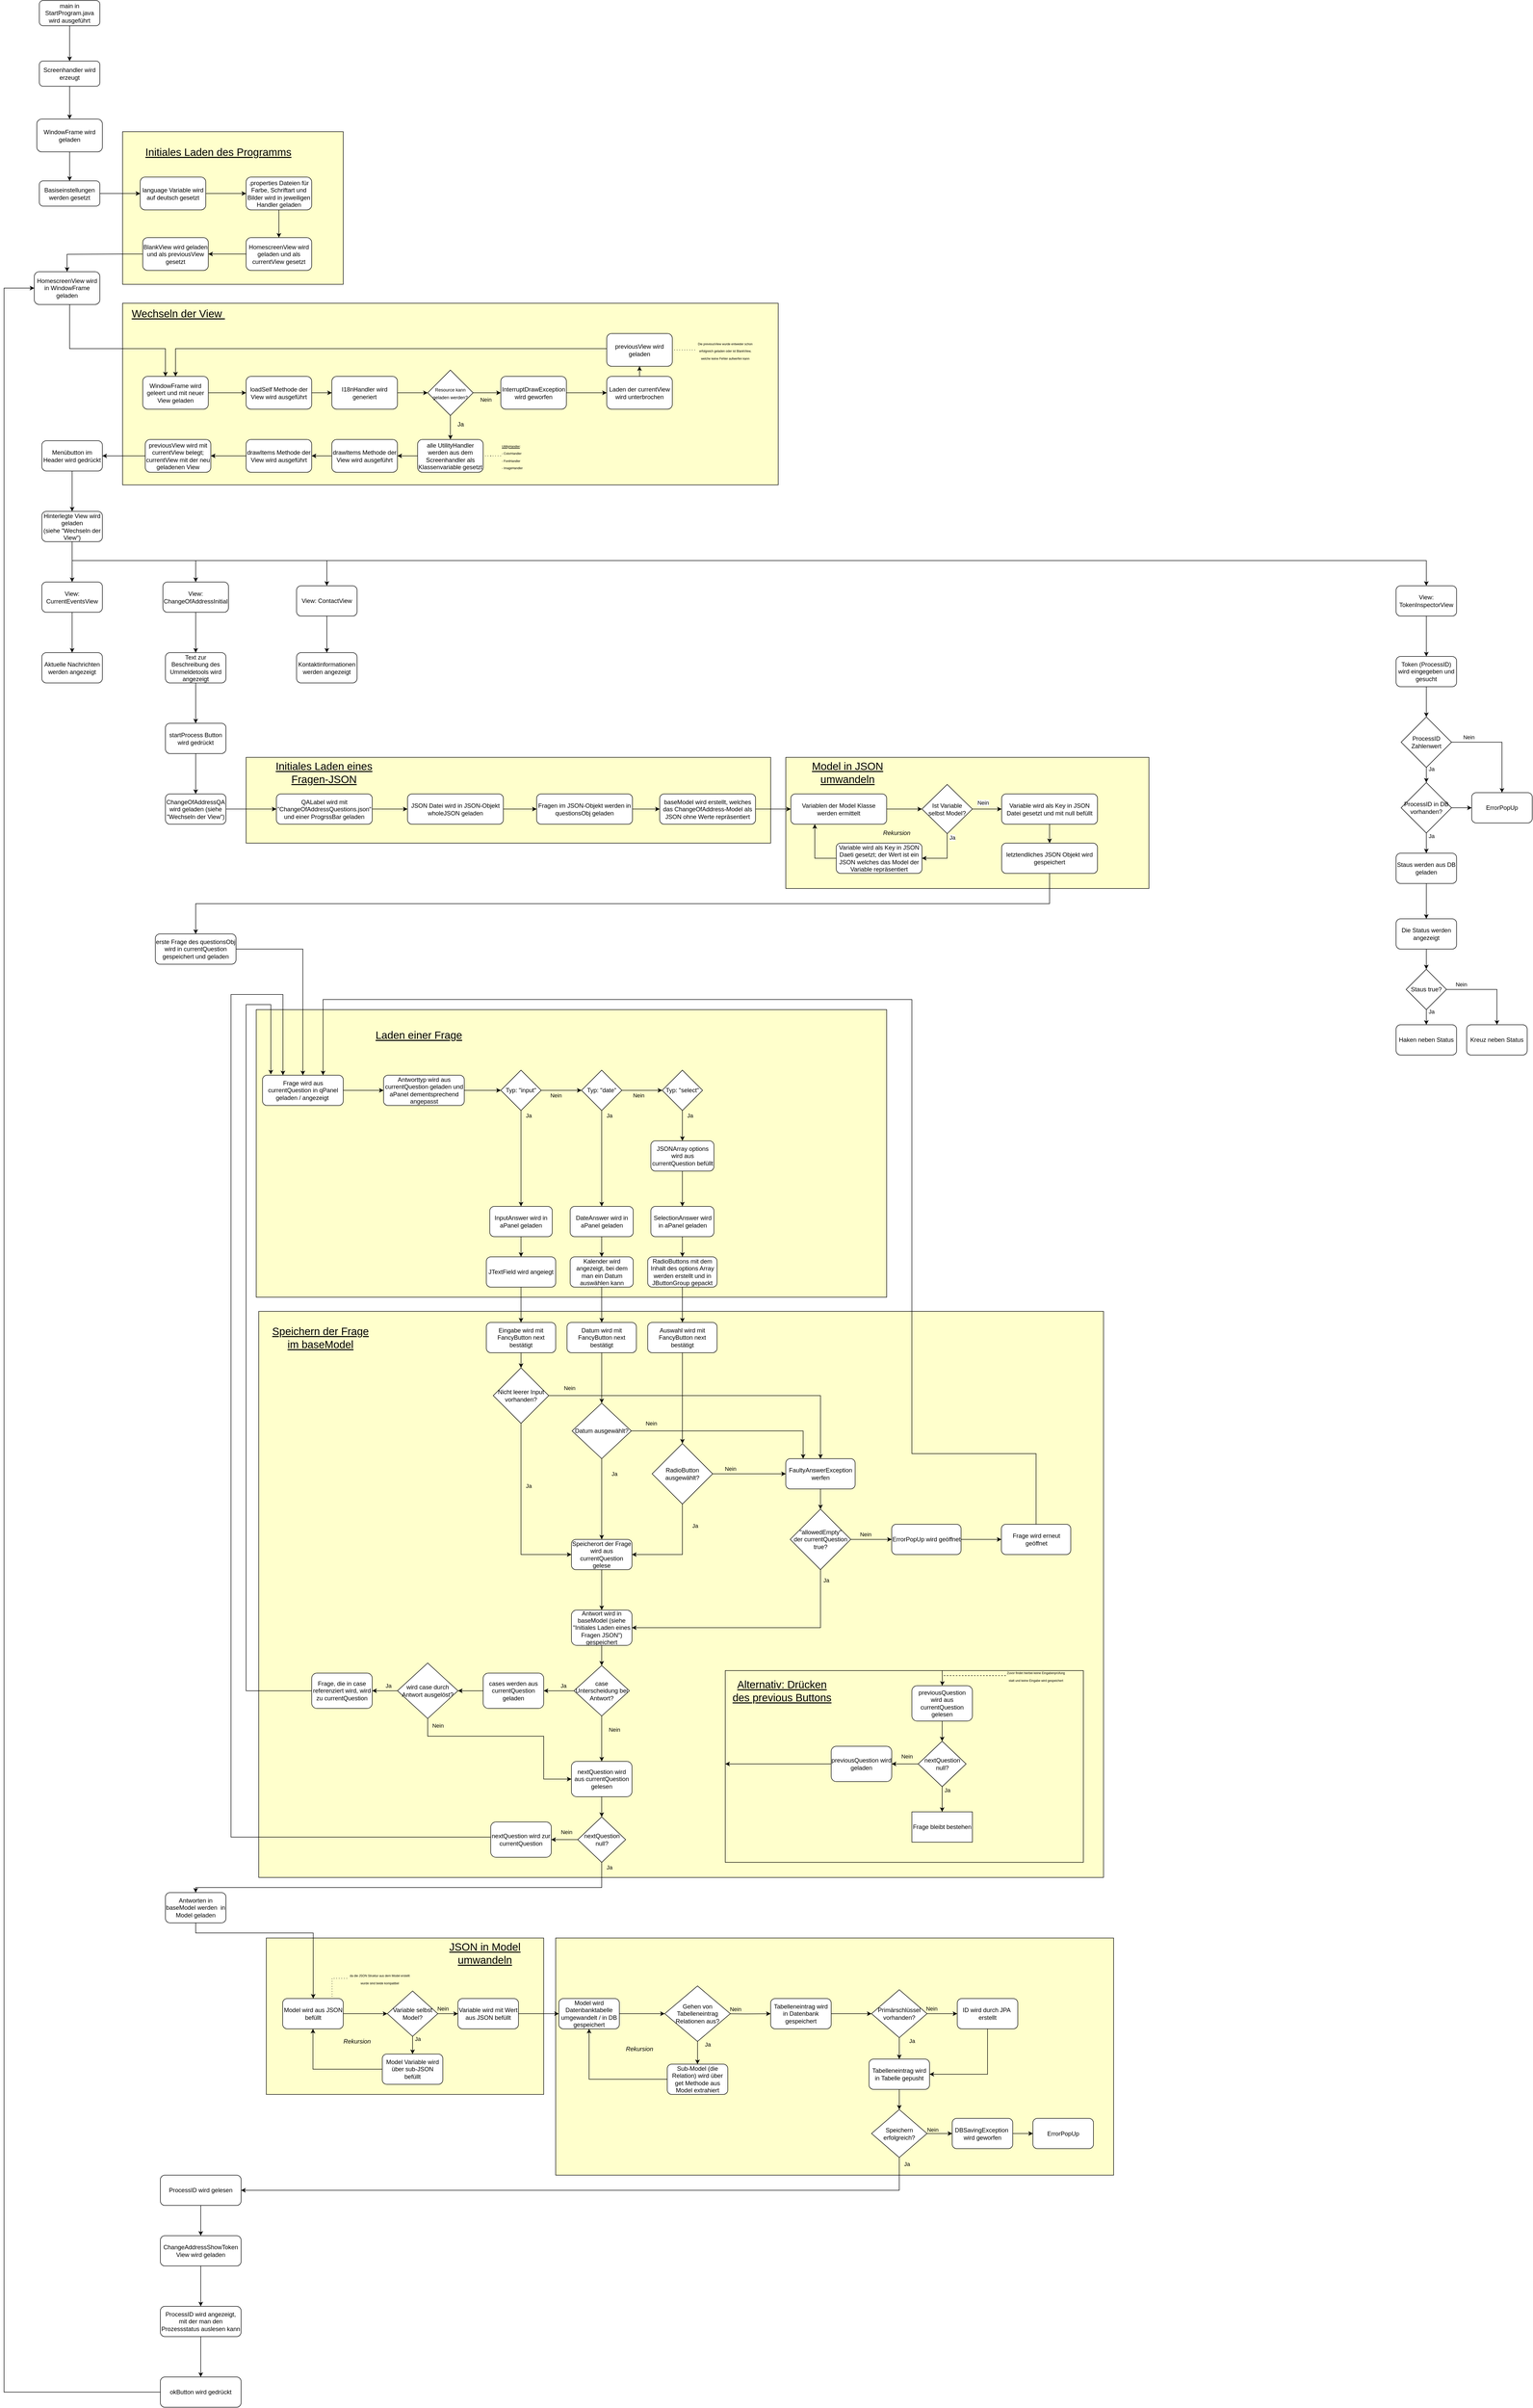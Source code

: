 <mxfile version="14.7.0" type="github"><diagram id="C5RBs43oDa-KdzZeNtuy" name="Page-1"><mxGraphModel dx="1422" dy="772" grid="1" gridSize="10" guides="1" tooltips="1" connect="1" arrows="1" fold="1" page="1" pageScale="1" pageWidth="827" pageHeight="1169" math="0" shadow="0"><root><mxCell id="WIyWlLk6GJQsqaUBKTNV-0"/><mxCell id="WIyWlLk6GJQsqaUBKTNV-1" parent="WIyWlLk6GJQsqaUBKTNV-0"/><mxCell id="v0-v943GRlpw8a3xK3n0-346" value="" style="rounded=0;whiteSpace=wrap;html=1;labelBackgroundColor=none;fontColor=#000000;fillColor=#FFFFCC;gradientColor=none;" parent="WIyWlLk6GJQsqaUBKTNV-1" vertex="1"><mxGeometry x="1640" y="1570" width="720" height="260" as="geometry"/></mxCell><mxCell id="v0-v943GRlpw8a3xK3n0-320" value="" style="rounded=0;whiteSpace=wrap;html=1;labelBackgroundColor=none;fontColor=#000000;fillColor=#FFFFCC;gradientColor=none;" parent="WIyWlLk6GJQsqaUBKTNV-1" vertex="1"><mxGeometry x="1183.75" y="3910" width="1106.25" height="470" as="geometry"/></mxCell><mxCell id="v0-v943GRlpw8a3xK3n0-281" value="" style="rounded=0;whiteSpace=wrap;html=1;labelBackgroundColor=none;fontColor=#000000;fillColor=#FFFFCC;gradientColor=none;" parent="WIyWlLk6GJQsqaUBKTNV-1" vertex="1"><mxGeometry x="610" y="3910" width="550" height="310" as="geometry"/></mxCell><mxCell id="v0-v943GRlpw8a3xK3n0-218" value="" style="rounded=0;whiteSpace=wrap;html=1;labelBackgroundColor=none;fontColor=#000000;fillColor=#FFFFCC;gradientColor=none;" parent="WIyWlLk6GJQsqaUBKTNV-1" vertex="1"><mxGeometry x="595" y="2668" width="1675" height="1122" as="geometry"/></mxCell><mxCell id="v0-v943GRlpw8a3xK3n0-184" value="" style="rounded=0;whiteSpace=wrap;html=1;labelBackgroundColor=none;fontColor=#000000;fillColor=#FFFFCC;gradientColor=none;" parent="WIyWlLk6GJQsqaUBKTNV-1" vertex="1"><mxGeometry x="590" y="2070" width="1250" height="570" as="geometry"/></mxCell><mxCell id="v0-v943GRlpw8a3xK3n0-118" value="" style="rounded=0;whiteSpace=wrap;html=1;labelBackgroundColor=none;fontColor=#000000;fillColor=#FFFFCC;gradientColor=none;" parent="WIyWlLk6GJQsqaUBKTNV-1" vertex="1"><mxGeometry x="570" y="1570" width="1040" height="170" as="geometry"/></mxCell><mxCell id="v0-v943GRlpw8a3xK3n0-73" value="" style="rounded=0;whiteSpace=wrap;html=1;fillColor=#FFFFCC;" parent="WIyWlLk6GJQsqaUBKTNV-1" vertex="1"><mxGeometry x="325" y="330" width="437.5" height="302.5" as="geometry"/></mxCell><mxCell id="v0-v943GRlpw8a3xK3n0-67" value="" style="rounded=0;whiteSpace=wrap;html=1;fillColor=#FFFFCC;" parent="WIyWlLk6GJQsqaUBKTNV-1" vertex="1"><mxGeometry x="325" y="670" width="1300" height="360" as="geometry"/></mxCell><mxCell id="v0-v943GRlpw8a3xK3n0-1" value="" style="edgeStyle=orthogonalEdgeStyle;rounded=0;orthogonalLoop=1;jettySize=auto;html=1;" parent="WIyWlLk6GJQsqaUBKTNV-1" source="WIyWlLk6GJQsqaUBKTNV-3" target="v0-v943GRlpw8a3xK3n0-0" edge="1"><mxGeometry relative="1" as="geometry"/></mxCell><mxCell id="WIyWlLk6GJQsqaUBKTNV-3" value="main in StartProgram.java wird ausgeführt" style="rounded=1;whiteSpace=wrap;html=1;fontSize=12;glass=0;strokeWidth=1;shadow=0;" parent="WIyWlLk6GJQsqaUBKTNV-1" vertex="1"><mxGeometry x="160" y="70" width="120" height="50" as="geometry"/></mxCell><mxCell id="v0-v943GRlpw8a3xK3n0-3" value="" style="edgeStyle=orthogonalEdgeStyle;rounded=0;orthogonalLoop=1;jettySize=auto;html=1;entryX=0.5;entryY=0;entryDx=0;entryDy=0;" parent="WIyWlLk6GJQsqaUBKTNV-1" source="v0-v943GRlpw8a3xK3n0-0" target="v0-v943GRlpw8a3xK3n0-37" edge="1"><mxGeometry relative="1" as="geometry"><mxPoint x="220" y="280" as="targetPoint"/></mxGeometry></mxCell><mxCell id="v0-v943GRlpw8a3xK3n0-0" value="Screenhandler wird erzeugt" style="whiteSpace=wrap;html=1;rounded=1;shadow=0;strokeWidth=1;glass=0;" parent="WIyWlLk6GJQsqaUBKTNV-1" vertex="1"><mxGeometry x="160" y="190" width="120" height="50" as="geometry"/></mxCell><mxCell id="v0-v943GRlpw8a3xK3n0-10" value="" style="edgeStyle=orthogonalEdgeStyle;rounded=0;orthogonalLoop=1;jettySize=auto;html=1;" parent="WIyWlLk6GJQsqaUBKTNV-1" source="v0-v943GRlpw8a3xK3n0-2" target="v0-v943GRlpw8a3xK3n0-9" edge="1"><mxGeometry relative="1" as="geometry"/></mxCell><mxCell id="v0-v943GRlpw8a3xK3n0-2" value="Basiseinstellungen werden gesetzt" style="whiteSpace=wrap;html=1;rounded=1;shadow=0;strokeWidth=1;glass=0;" parent="WIyWlLk6GJQsqaUBKTNV-1" vertex="1"><mxGeometry x="160" y="427.5" width="120" height="50" as="geometry"/></mxCell><mxCell id="v0-v943GRlpw8a3xK3n0-12" value="" style="edgeStyle=orthogonalEdgeStyle;rounded=0;orthogonalLoop=1;jettySize=auto;html=1;" parent="WIyWlLk6GJQsqaUBKTNV-1" source="v0-v943GRlpw8a3xK3n0-9" target="v0-v943GRlpw8a3xK3n0-11" edge="1"><mxGeometry relative="1" as="geometry"/></mxCell><mxCell id="v0-v943GRlpw8a3xK3n0-9" value="language Variable wird auf deutsch gesetzt" style="whiteSpace=wrap;html=1;rounded=1;shadow=0;strokeWidth=1;glass=0;" parent="WIyWlLk6GJQsqaUBKTNV-1" vertex="1"><mxGeometry x="360" y="420" width="130" height="65" as="geometry"/></mxCell><mxCell id="v0-v943GRlpw8a3xK3n0-39" value="" style="edgeStyle=orthogonalEdgeStyle;rounded=0;orthogonalLoop=1;jettySize=auto;html=1;" parent="WIyWlLk6GJQsqaUBKTNV-1" source="v0-v943GRlpw8a3xK3n0-11" target="v0-v943GRlpw8a3xK3n0-15" edge="1"><mxGeometry relative="1" as="geometry"/></mxCell><mxCell id="v0-v943GRlpw8a3xK3n0-11" value=".properties Dateien für Farbe, Schriftart und Bilder wird in jeweiligen Handler geladen" style="whiteSpace=wrap;html=1;rounded=1;shadow=0;strokeWidth=1;glass=0;" parent="WIyWlLk6GJQsqaUBKTNV-1" vertex="1"><mxGeometry x="570" y="420" width="130" height="65" as="geometry"/></mxCell><mxCell id="v0-v943GRlpw8a3xK3n0-18" value="" style="edgeStyle=orthogonalEdgeStyle;rounded=0;orthogonalLoop=1;jettySize=auto;html=1;" parent="WIyWlLk6GJQsqaUBKTNV-1" source="v0-v943GRlpw8a3xK3n0-15" target="v0-v943GRlpw8a3xK3n0-17" edge="1"><mxGeometry relative="1" as="geometry"/></mxCell><mxCell id="v0-v943GRlpw8a3xK3n0-15" value="HomescreenView wird geladen und als currentView gesetzt" style="whiteSpace=wrap;html=1;rounded=1;shadow=0;strokeWidth=1;glass=0;" parent="WIyWlLk6GJQsqaUBKTNV-1" vertex="1"><mxGeometry x="570" y="540" width="130" height="65" as="geometry"/></mxCell><mxCell id="v0-v943GRlpw8a3xK3n0-36" value="" style="edgeStyle=orthogonalEdgeStyle;rounded=0;orthogonalLoop=1;jettySize=auto;html=1;" parent="WIyWlLk6GJQsqaUBKTNV-1" source="v0-v943GRlpw8a3xK3n0-17" target="v0-v943GRlpw8a3xK3n0-35" edge="1"><mxGeometry relative="1" as="geometry"><Array as="points"><mxPoint x="323" y="573"/><mxPoint x="215" y="573"/></Array></mxGeometry></mxCell><mxCell id="v0-v943GRlpw8a3xK3n0-17" value="BlankView wird geladen und als previousView gesetzt" style="whiteSpace=wrap;html=1;rounded=1;shadow=0;strokeWidth=1;glass=0;" parent="WIyWlLk6GJQsqaUBKTNV-1" vertex="1"><mxGeometry x="365" y="540" width="130" height="65" as="geometry"/></mxCell><mxCell id="v0-v943GRlpw8a3xK3n0-34" value="" style="edgeStyle=orthogonalEdgeStyle;rounded=0;orthogonalLoop=1;jettySize=auto;html=1;" parent="WIyWlLk6GJQsqaUBKTNV-1" source="v0-v943GRlpw8a3xK3n0-27" target="v0-v943GRlpw8a3xK3n0-33" edge="1"><mxGeometry relative="1" as="geometry"/></mxCell><mxCell id="v0-v943GRlpw8a3xK3n0-46" value="" style="edgeStyle=orthogonalEdgeStyle;rounded=0;orthogonalLoop=1;jettySize=auto;html=1;exitX=0.5;exitY=1;exitDx=0;exitDy=0;" parent="WIyWlLk6GJQsqaUBKTNV-1" source="v0-v943GRlpw8a3xK3n0-33" target="v0-v943GRlpw8a3xK3n0-45" edge="1"><mxGeometry relative="1" as="geometry"><Array as="points"><mxPoint x="975" y="910"/><mxPoint x="975" y="910"/></Array></mxGeometry></mxCell><mxCell id="v0-v943GRlpw8a3xK3n0-27" value="I18nHandler wird generiert" style="whiteSpace=wrap;html=1;rounded=1;shadow=0;strokeWidth=1;glass=0;" parent="WIyWlLk6GJQsqaUBKTNV-1" vertex="1"><mxGeometry x="740" y="815" width="130" height="65" as="geometry"/></mxCell><mxCell id="v0-v943GRlpw8a3xK3n0-55" value="" style="edgeStyle=orthogonalEdgeStyle;rounded=0;orthogonalLoop=1;jettySize=auto;html=1;endArrow=classic;endFill=1;" parent="WIyWlLk6GJQsqaUBKTNV-1" source="v0-v943GRlpw8a3xK3n0-33" target="v0-v943GRlpw8a3xK3n0-54" edge="1"><mxGeometry relative="1" as="geometry"/></mxCell><mxCell id="v0-v943GRlpw8a3xK3n0-56" value="Nein" style="edgeLabel;html=1;align=center;verticalAlign=middle;resizable=0;points=[];labelBackgroundColor=none;" parent="v0-v943GRlpw8a3xK3n0-55" vertex="1" connectable="0"><mxGeometry x="-0.198" y="1" relative="1" as="geometry"><mxPoint x="3" y="14" as="offset"/></mxGeometry></mxCell><mxCell id="v0-v943GRlpw8a3xK3n0-33" value="&lt;font style=&quot;font-size: 9px&quot;&gt;Resource kann geladen werden?&lt;/font&gt;" style="rhombus;whiteSpace=wrap;html=1;" parent="WIyWlLk6GJQsqaUBKTNV-1" vertex="1"><mxGeometry x="930" y="802.5" width="90" height="90" as="geometry"/></mxCell><mxCell id="v0-v943GRlpw8a3xK3n0-41" value="" style="edgeStyle=orthogonalEdgeStyle;rounded=0;orthogonalLoop=1;jettySize=auto;html=1;" parent="WIyWlLk6GJQsqaUBKTNV-1" source="v0-v943GRlpw8a3xK3n0-35" target="v0-v943GRlpw8a3xK3n0-40" edge="1"><mxGeometry relative="1" as="geometry"><Array as="points"><mxPoint x="220" y="760"/><mxPoint x="410" y="760"/></Array></mxGeometry></mxCell><mxCell id="v0-v943GRlpw8a3xK3n0-35" value="HomescreenView wird in WindowFrame geladen" style="whiteSpace=wrap;html=1;rounded=1;shadow=0;strokeWidth=1;glass=0;" parent="WIyWlLk6GJQsqaUBKTNV-1" vertex="1"><mxGeometry x="150" y="607.5" width="130" height="65" as="geometry"/></mxCell><mxCell id="v0-v943GRlpw8a3xK3n0-38" value="" style="edgeStyle=orthogonalEdgeStyle;rounded=0;orthogonalLoop=1;jettySize=auto;html=1;" parent="WIyWlLk6GJQsqaUBKTNV-1" source="v0-v943GRlpw8a3xK3n0-37" target="v0-v943GRlpw8a3xK3n0-2" edge="1"><mxGeometry relative="1" as="geometry"/></mxCell><mxCell id="v0-v943GRlpw8a3xK3n0-37" value="WindowFrame wird geladen" style="whiteSpace=wrap;html=1;rounded=1;shadow=0;strokeWidth=1;glass=0;" parent="WIyWlLk6GJQsqaUBKTNV-1" vertex="1"><mxGeometry x="155" y="305" width="130" height="65" as="geometry"/></mxCell><mxCell id="v0-v943GRlpw8a3xK3n0-43" value="" style="edgeStyle=orthogonalEdgeStyle;rounded=0;orthogonalLoop=1;jettySize=auto;html=1;" parent="WIyWlLk6GJQsqaUBKTNV-1" source="v0-v943GRlpw8a3xK3n0-40" target="v0-v943GRlpw8a3xK3n0-42" edge="1"><mxGeometry relative="1" as="geometry"/></mxCell><mxCell id="v0-v943GRlpw8a3xK3n0-40" value="WindowFrame wird geleert und mit neuer View geladen" style="whiteSpace=wrap;html=1;rounded=1;shadow=0;strokeWidth=1;glass=0;" parent="WIyWlLk6GJQsqaUBKTNV-1" vertex="1"><mxGeometry x="365" y="815" width="130" height="65" as="geometry"/></mxCell><mxCell id="v0-v943GRlpw8a3xK3n0-44" value="" style="edgeStyle=orthogonalEdgeStyle;rounded=0;orthogonalLoop=1;jettySize=auto;html=1;" parent="WIyWlLk6GJQsqaUBKTNV-1" source="v0-v943GRlpw8a3xK3n0-42" target="v0-v943GRlpw8a3xK3n0-27" edge="1"><mxGeometry relative="1" as="geometry"/></mxCell><mxCell id="v0-v943GRlpw8a3xK3n0-42" value="loadSelf Methode der View wird ausgeführt" style="whiteSpace=wrap;html=1;rounded=1;shadow=0;strokeWidth=1;glass=0;" parent="WIyWlLk6GJQsqaUBKTNV-1" vertex="1"><mxGeometry x="570" y="815" width="130" height="65" as="geometry"/></mxCell><mxCell id="v0-v943GRlpw8a3xK3n0-51" value="" style="edgeStyle=orthogonalEdgeStyle;rounded=0;orthogonalLoop=1;jettySize=auto;html=1;endArrow=classic;endFill=1;" parent="WIyWlLk6GJQsqaUBKTNV-1" source="v0-v943GRlpw8a3xK3n0-45" target="v0-v943GRlpw8a3xK3n0-50" edge="1"><mxGeometry relative="1" as="geometry"/></mxCell><mxCell id="v0-v943GRlpw8a3xK3n0-45" value="alle UtilityHandler werden aus dem Screenhandler als Klassenvariable gesetzt" style="whiteSpace=wrap;html=1;rounded=1;shadow=0;strokeWidth=1;glass=0;" parent="WIyWlLk6GJQsqaUBKTNV-1" vertex="1"><mxGeometry x="910" y="940" width="130" height="65" as="geometry"/></mxCell><mxCell id="v0-v943GRlpw8a3xK3n0-47" value="Ja" style="text;html=1;align=center;verticalAlign=middle;resizable=0;points=[];autosize=1;strokeColor=none;" parent="WIyWlLk6GJQsqaUBKTNV-1" vertex="1"><mxGeometry x="980" y="900" width="30" height="20" as="geometry"/></mxCell><mxCell id="v0-v943GRlpw8a3xK3n0-49" value="" style="edgeStyle=orthogonalEdgeStyle;rounded=0;orthogonalLoop=1;jettySize=auto;html=1;dashed=1;dashPattern=1 4;endArrow=none;endFill=0;" parent="WIyWlLk6GJQsqaUBKTNV-1" source="v0-v943GRlpw8a3xK3n0-48" target="v0-v943GRlpw8a3xK3n0-45" edge="1"><mxGeometry relative="1" as="geometry"/></mxCell><mxCell id="v0-v943GRlpw8a3xK3n0-48" value="&lt;div&gt;&lt;u style=&quot;font-size: 6px&quot;&gt;UtilityHandler&lt;/u&gt;&lt;span style=&quot;font-size: 6px&quot;&gt;:&lt;/span&gt;&lt;/div&gt;&lt;font style=&quot;font-size: 6px&quot;&gt;- ColorHandler&lt;br&gt;- FontHandler&lt;br&gt;- ImageHandler&lt;/font&gt;" style="text;html=1;strokeColor=none;fillColor=none;align=left;verticalAlign=middle;whiteSpace=wrap;rounded=0;" parent="WIyWlLk6GJQsqaUBKTNV-1" vertex="1"><mxGeometry x="1075" y="942.5" width="140" height="60" as="geometry"/></mxCell><mxCell id="v0-v943GRlpw8a3xK3n0-53" value="" style="edgeStyle=orthogonalEdgeStyle;rounded=0;orthogonalLoop=1;jettySize=auto;html=1;endArrow=classic;endFill=1;" parent="WIyWlLk6GJQsqaUBKTNV-1" source="v0-v943GRlpw8a3xK3n0-50" target="v0-v943GRlpw8a3xK3n0-52" edge="1"><mxGeometry relative="1" as="geometry"/></mxCell><mxCell id="v0-v943GRlpw8a3xK3n0-50" value="drawItems Methode der View wird ausgeführt" style="whiteSpace=wrap;html=1;rounded=1;shadow=0;strokeWidth=1;glass=0;" parent="WIyWlLk6GJQsqaUBKTNV-1" vertex="1"><mxGeometry x="740" y="940" width="130" height="65" as="geometry"/></mxCell><mxCell id="v0-v943GRlpw8a3xK3n0-64" value="" style="edgeStyle=orthogonalEdgeStyle;rounded=0;orthogonalLoop=1;jettySize=auto;html=1;endArrow=classic;endFill=1;" parent="WIyWlLk6GJQsqaUBKTNV-1" source="v0-v943GRlpw8a3xK3n0-52" target="v0-v943GRlpw8a3xK3n0-63" edge="1"><mxGeometry relative="1" as="geometry"/></mxCell><mxCell id="v0-v943GRlpw8a3xK3n0-52" value="drawItems Methode der View wird ausgeführt" style="whiteSpace=wrap;html=1;rounded=1;shadow=0;strokeWidth=1;glass=0;" parent="WIyWlLk6GJQsqaUBKTNV-1" vertex="1"><mxGeometry x="570" y="940" width="130" height="65" as="geometry"/></mxCell><mxCell id="v0-v943GRlpw8a3xK3n0-58" value="" style="edgeStyle=orthogonalEdgeStyle;rounded=0;orthogonalLoop=1;jettySize=auto;html=1;endArrow=classic;endFill=1;" parent="WIyWlLk6GJQsqaUBKTNV-1" source="v0-v943GRlpw8a3xK3n0-54" target="v0-v943GRlpw8a3xK3n0-57" edge="1"><mxGeometry relative="1" as="geometry"/></mxCell><mxCell id="v0-v943GRlpw8a3xK3n0-54" value="InterruptDrawException wird geworfen" style="whiteSpace=wrap;html=1;rounded=1;shadow=0;strokeWidth=1;glass=0;" parent="WIyWlLk6GJQsqaUBKTNV-1" vertex="1"><mxGeometry x="1075" y="815" width="130" height="65" as="geometry"/></mxCell><mxCell id="v0-v943GRlpw8a3xK3n0-60" value="" style="edgeStyle=orthogonalEdgeStyle;rounded=0;orthogonalLoop=1;jettySize=auto;html=1;endArrow=classic;endFill=1;" parent="WIyWlLk6GJQsqaUBKTNV-1" source="v0-v943GRlpw8a3xK3n0-57" target="v0-v943GRlpw8a3xK3n0-59" edge="1"><mxGeometry relative="1" as="geometry"/></mxCell><mxCell id="v0-v943GRlpw8a3xK3n0-57" value="Laden der currentView wird unterbrochen" style="whiteSpace=wrap;html=1;rounded=1;shadow=0;strokeWidth=1;glass=0;" parent="WIyWlLk6GJQsqaUBKTNV-1" vertex="1"><mxGeometry x="1285" y="815" width="130" height="65" as="geometry"/></mxCell><mxCell id="v0-v943GRlpw8a3xK3n0-69" value="" style="edgeStyle=orthogonalEdgeStyle;rounded=0;orthogonalLoop=1;jettySize=auto;html=1;endArrow=classic;endFill=1;entryX=0.5;entryY=0;entryDx=0;entryDy=0;" parent="WIyWlLk6GJQsqaUBKTNV-1" source="v0-v943GRlpw8a3xK3n0-59" target="v0-v943GRlpw8a3xK3n0-40" edge="1"><mxGeometry relative="1" as="geometry"><mxPoint x="1205" y="762.5" as="targetPoint"/><Array as="points"><mxPoint x="430" y="760"/></Array></mxGeometry></mxCell><mxCell id="v0-v943GRlpw8a3xK3n0-59" value="previousView wird geladen" style="whiteSpace=wrap;html=1;rounded=1;shadow=0;strokeWidth=1;glass=0;" parent="WIyWlLk6GJQsqaUBKTNV-1" vertex="1"><mxGeometry x="1285" y="730" width="130" height="65" as="geometry"/></mxCell><mxCell id="v0-v943GRlpw8a3xK3n0-62" value="" style="edgeStyle=orthogonalEdgeStyle;rounded=0;orthogonalLoop=1;jettySize=auto;html=1;endArrow=none;endFill=0;dashed=1;dashPattern=1 4;" parent="WIyWlLk6GJQsqaUBKTNV-1" source="v0-v943GRlpw8a3xK3n0-61" target="v0-v943GRlpw8a3xK3n0-59" edge="1"><mxGeometry relative="1" as="geometry"/></mxCell><mxCell id="v0-v943GRlpw8a3xK3n0-61" value="&lt;font style=&quot;font-size: 6px&quot;&gt;Die previousView wurde entweder schon erfolgreich geladen oder ist BlankView, welche keine Fehler aufwerfen kann&lt;/font&gt;" style="text;html=1;strokeColor=none;fillColor=none;align=center;verticalAlign=middle;whiteSpace=wrap;rounded=0;" parent="WIyWlLk6GJQsqaUBKTNV-1" vertex="1"><mxGeometry x="1460" y="736" width="120" height="53" as="geometry"/></mxCell><mxCell id="v0-v943GRlpw8a3xK3n0-71" value="" style="edgeStyle=orthogonalEdgeStyle;rounded=0;orthogonalLoop=1;jettySize=auto;html=1;endArrow=classic;endFill=1;" parent="WIyWlLk6GJQsqaUBKTNV-1" source="v0-v943GRlpw8a3xK3n0-63" target="v0-v943GRlpw8a3xK3n0-70" edge="1"><mxGeometry relative="1" as="geometry"/></mxCell><mxCell id="v0-v943GRlpw8a3xK3n0-63" value="previousView wird mit currentView belegt; currentView mit der neu geladenen View" style="whiteSpace=wrap;html=1;rounded=1;shadow=0;strokeWidth=1;glass=0;" parent="WIyWlLk6GJQsqaUBKTNV-1" vertex="1"><mxGeometry x="370" y="940" width="130" height="65" as="geometry"/></mxCell><mxCell id="v0-v943GRlpw8a3xK3n0-86" value="" style="edgeStyle=orthogonalEdgeStyle;rounded=0;orthogonalLoop=1;jettySize=auto;html=1;endArrow=classic;endFill=1;" parent="WIyWlLk6GJQsqaUBKTNV-1" source="v0-v943GRlpw8a3xK3n0-70" target="v0-v943GRlpw8a3xK3n0-85" edge="1"><mxGeometry relative="1" as="geometry"/></mxCell><mxCell id="v0-v943GRlpw8a3xK3n0-70" value="Menübutton im Header wird gedrückt" style="whiteSpace=wrap;html=1;rounded=1;shadow=0;strokeWidth=1;glass=0;" parent="WIyWlLk6GJQsqaUBKTNV-1" vertex="1"><mxGeometry x="165" y="942.5" width="120" height="60" as="geometry"/></mxCell><mxCell id="v0-v943GRlpw8a3xK3n0-72" value="&lt;font style=&quot;font-size: 21px&quot;&gt;&lt;u&gt;Wechseln der View&amp;nbsp;&lt;/u&gt;&lt;/font&gt;" style="text;html=1;strokeColor=none;fillColor=none;align=center;verticalAlign=middle;whiteSpace=wrap;rounded=0;" parent="WIyWlLk6GJQsqaUBKTNV-1" vertex="1"><mxGeometry x="332.5" y="680" width="205" height="20" as="geometry"/></mxCell><mxCell id="v0-v943GRlpw8a3xK3n0-74" value="&lt;font style=&quot;font-size: 21px&quot;&gt;&lt;u&gt;Initiales Laden des Programms&lt;/u&gt;&lt;/font&gt;" style="text;html=1;strokeColor=none;fillColor=none;align=center;verticalAlign=middle;whiteSpace=wrap;rounded=0;" parent="WIyWlLk6GJQsqaUBKTNV-1" vertex="1"><mxGeometry x="360" y="360" width="310" height="20" as="geometry"/></mxCell><mxCell id="v0-v943GRlpw8a3xK3n0-89" value="" style="edgeStyle=orthogonalEdgeStyle;rounded=0;orthogonalLoop=1;jettySize=auto;html=1;fontColor=#000000;endArrow=classic;endFill=1;" parent="WIyWlLk6GJQsqaUBKTNV-1" source="v0-v943GRlpw8a3xK3n0-85" target="v0-v943GRlpw8a3xK3n0-88" edge="1"><mxGeometry relative="1" as="geometry"><Array as="points"><mxPoint x="225" y="1180"/><mxPoint x="2910" y="1180"/></Array></mxGeometry></mxCell><mxCell id="v0-v943GRlpw8a3xK3n0-91" value="" style="edgeStyle=orthogonalEdgeStyle;rounded=0;orthogonalLoop=1;jettySize=auto;html=1;fontColor=#000000;endArrow=classic;endFill=1;" parent="WIyWlLk6GJQsqaUBKTNV-1" source="v0-v943GRlpw8a3xK3n0-85" target="v0-v943GRlpw8a3xK3n0-90" edge="1"><mxGeometry relative="1" as="geometry"><Array as="points"><mxPoint x="225" y="1180"/><mxPoint x="730" y="1180"/></Array></mxGeometry></mxCell><mxCell id="v0-v943GRlpw8a3xK3n0-93" value="" style="edgeStyle=orthogonalEdgeStyle;rounded=0;orthogonalLoop=1;jettySize=auto;html=1;fontColor=#000000;endArrow=classic;endFill=1;" parent="WIyWlLk6GJQsqaUBKTNV-1" source="v0-v943GRlpw8a3xK3n0-85" target="v0-v943GRlpw8a3xK3n0-92" edge="1"><mxGeometry relative="1" as="geometry"><Array as="points"><mxPoint x="225" y="1180"/><mxPoint x="470" y="1180"/></Array></mxGeometry></mxCell><mxCell id="v0-v943GRlpw8a3xK3n0-95" value="" style="edgeStyle=orthogonalEdgeStyle;rounded=0;orthogonalLoop=1;jettySize=auto;html=1;fontColor=#000000;endArrow=classic;endFill=1;" parent="WIyWlLk6GJQsqaUBKTNV-1" source="v0-v943GRlpw8a3xK3n0-85" target="v0-v943GRlpw8a3xK3n0-94" edge="1"><mxGeometry relative="1" as="geometry"/></mxCell><mxCell id="v0-v943GRlpw8a3xK3n0-85" value="Hinterlegte View wird geladen&lt;br&gt;(siehe &quot;Wechseln der View&quot;)" style="whiteSpace=wrap;html=1;rounded=1;shadow=0;strokeWidth=1;glass=0;" parent="WIyWlLk6GJQsqaUBKTNV-1" vertex="1"><mxGeometry x="165" y="1082.5" width="120" height="60" as="geometry"/></mxCell><mxCell id="v0-v943GRlpw8a3xK3n0-353" value="" style="edgeStyle=orthogonalEdgeStyle;rounded=0;orthogonalLoop=1;jettySize=auto;html=1;fontColor=#000000;endArrow=classic;endFill=1;" parent="WIyWlLk6GJQsqaUBKTNV-1" source="v0-v943GRlpw8a3xK3n0-88" target="v0-v943GRlpw8a3xK3n0-352" edge="1"><mxGeometry relative="1" as="geometry"/></mxCell><mxCell id="v0-v943GRlpw8a3xK3n0-88" value="View: TokenInspectorView" style="whiteSpace=wrap;html=1;rounded=1;shadow=0;strokeWidth=1;glass=0;" parent="WIyWlLk6GJQsqaUBKTNV-1" vertex="1"><mxGeometry x="2850" y="1230" width="120" height="60" as="geometry"/></mxCell><mxCell id="v0-v943GRlpw8a3xK3n0-101" value="" style="edgeStyle=orthogonalEdgeStyle;rounded=0;orthogonalLoop=1;jettySize=auto;html=1;fontColor=#000000;endArrow=classic;endFill=1;" parent="WIyWlLk6GJQsqaUBKTNV-1" source="v0-v943GRlpw8a3xK3n0-90" target="v0-v943GRlpw8a3xK3n0-100" edge="1"><mxGeometry relative="1" as="geometry"/></mxCell><mxCell id="v0-v943GRlpw8a3xK3n0-90" value="View: ContactView" style="whiteSpace=wrap;html=1;rounded=1;shadow=0;strokeWidth=1;glass=0;" parent="WIyWlLk6GJQsqaUBKTNV-1" vertex="1"><mxGeometry x="670" y="1230" width="120" height="60" as="geometry"/></mxCell><mxCell id="v0-v943GRlpw8a3xK3n0-99" value="" style="edgeStyle=orthogonalEdgeStyle;rounded=0;orthogonalLoop=1;jettySize=auto;html=1;fontColor=#000000;endArrow=classic;endFill=1;" parent="WIyWlLk6GJQsqaUBKTNV-1" source="v0-v943GRlpw8a3xK3n0-92" target="v0-v943GRlpw8a3xK3n0-98" edge="1"><mxGeometry relative="1" as="geometry"/></mxCell><mxCell id="v0-v943GRlpw8a3xK3n0-92" value="View: ChangeOfAddressInitial" style="whiteSpace=wrap;html=1;rounded=1;shadow=0;strokeWidth=1;glass=0;" parent="WIyWlLk6GJQsqaUBKTNV-1" vertex="1"><mxGeometry x="405" y="1222.5" width="130" height="60" as="geometry"/></mxCell><mxCell id="v0-v943GRlpw8a3xK3n0-97" value="" style="edgeStyle=orthogonalEdgeStyle;rounded=0;orthogonalLoop=1;jettySize=auto;html=1;fontColor=#000000;endArrow=classic;endFill=1;" parent="WIyWlLk6GJQsqaUBKTNV-1" source="v0-v943GRlpw8a3xK3n0-94" target="v0-v943GRlpw8a3xK3n0-96" edge="1"><mxGeometry relative="1" as="geometry"/></mxCell><mxCell id="v0-v943GRlpw8a3xK3n0-94" value="View: CurrentEventsView" style="whiteSpace=wrap;html=1;rounded=1;shadow=0;strokeWidth=1;glass=0;" parent="WIyWlLk6GJQsqaUBKTNV-1" vertex="1"><mxGeometry x="165" y="1222.5" width="120" height="60" as="geometry"/></mxCell><mxCell id="v0-v943GRlpw8a3xK3n0-96" value="Aktuelle Nachrichten werden angezeigt" style="whiteSpace=wrap;html=1;rounded=1;shadow=0;strokeWidth=1;glass=0;" parent="WIyWlLk6GJQsqaUBKTNV-1" vertex="1"><mxGeometry x="165" y="1362.5" width="120" height="60" as="geometry"/></mxCell><mxCell id="v0-v943GRlpw8a3xK3n0-103" value="" style="edgeStyle=orthogonalEdgeStyle;rounded=0;orthogonalLoop=1;jettySize=auto;html=1;fontColor=#000000;endArrow=classic;endFill=1;" parent="WIyWlLk6GJQsqaUBKTNV-1" source="v0-v943GRlpw8a3xK3n0-98" target="v0-v943GRlpw8a3xK3n0-102" edge="1"><mxGeometry relative="1" as="geometry"/></mxCell><mxCell id="v0-v943GRlpw8a3xK3n0-98" value="Text zur Beschreibung des Ummeldetools wird angezeigt" style="whiteSpace=wrap;html=1;rounded=1;shadow=0;strokeWidth=1;glass=0;" parent="WIyWlLk6GJQsqaUBKTNV-1" vertex="1"><mxGeometry x="410" y="1362.5" width="120" height="60" as="geometry"/></mxCell><mxCell id="v0-v943GRlpw8a3xK3n0-100" value="Kontaktinformationen werden angezeigt" style="whiteSpace=wrap;html=1;rounded=1;shadow=0;strokeWidth=1;glass=0;" parent="WIyWlLk6GJQsqaUBKTNV-1" vertex="1"><mxGeometry x="670" y="1362.5" width="120" height="60" as="geometry"/></mxCell><mxCell id="v0-v943GRlpw8a3xK3n0-105" value="" style="edgeStyle=orthogonalEdgeStyle;rounded=0;orthogonalLoop=1;jettySize=auto;html=1;fontColor=#000000;endArrow=classic;endFill=1;" parent="WIyWlLk6GJQsqaUBKTNV-1" source="v0-v943GRlpw8a3xK3n0-102" target="v0-v943GRlpw8a3xK3n0-104" edge="1"><mxGeometry relative="1" as="geometry"/></mxCell><mxCell id="v0-v943GRlpw8a3xK3n0-102" value="startProcess&amp;nbsp;Button wird gedrückt" style="whiteSpace=wrap;html=1;rounded=1;shadow=0;strokeWidth=1;glass=0;" parent="WIyWlLk6GJQsqaUBKTNV-1" vertex="1"><mxGeometry x="410" y="1502.5" width="120" height="60" as="geometry"/></mxCell><mxCell id="v0-v943GRlpw8a3xK3n0-107" value="" style="edgeStyle=orthogonalEdgeStyle;rounded=0;orthogonalLoop=1;jettySize=auto;html=1;fontColor=#000000;endArrow=classic;endFill=1;" parent="WIyWlLk6GJQsqaUBKTNV-1" source="v0-v943GRlpw8a3xK3n0-104" target="v0-v943GRlpw8a3xK3n0-106" edge="1"><mxGeometry relative="1" as="geometry"/></mxCell><mxCell id="v0-v943GRlpw8a3xK3n0-104" value="ChangeOfAddressQA wird geladen (siehe &quot;Wechseln der View&quot;)" style="whiteSpace=wrap;html=1;rounded=1;shadow=0;strokeWidth=1;glass=0;" parent="WIyWlLk6GJQsqaUBKTNV-1" vertex="1"><mxGeometry x="410" y="1642.5" width="120" height="60" as="geometry"/></mxCell><mxCell id="v0-v943GRlpw8a3xK3n0-109" value="" style="edgeStyle=orthogonalEdgeStyle;rounded=0;orthogonalLoop=1;jettySize=auto;html=1;fontColor=#000000;endArrow=classic;endFill=1;" parent="WIyWlLk6GJQsqaUBKTNV-1" source="v0-v943GRlpw8a3xK3n0-106" target="v0-v943GRlpw8a3xK3n0-108" edge="1"><mxGeometry relative="1" as="geometry"/></mxCell><mxCell id="v0-v943GRlpw8a3xK3n0-106" value="QALabel wird mit &quot;ChangeOfAddressQuestions.json&quot; und einer ProgrssBar geladen" style="whiteSpace=wrap;html=1;rounded=1;shadow=0;strokeWidth=1;glass=0;" parent="WIyWlLk6GJQsqaUBKTNV-1" vertex="1"><mxGeometry x="630" y="1642.5" width="190" height="60" as="geometry"/></mxCell><mxCell id="v0-v943GRlpw8a3xK3n0-111" value="" style="edgeStyle=orthogonalEdgeStyle;rounded=0;orthogonalLoop=1;jettySize=auto;html=1;fontColor=#000000;endArrow=classic;endFill=1;" parent="WIyWlLk6GJQsqaUBKTNV-1" source="v0-v943GRlpw8a3xK3n0-108" target="v0-v943GRlpw8a3xK3n0-110" edge="1"><mxGeometry relative="1" as="geometry"/></mxCell><mxCell id="v0-v943GRlpw8a3xK3n0-108" value="JSON Datei wird in JSON-Objekt wholeJSON geladen" style="whiteSpace=wrap;html=1;rounded=1;shadow=0;strokeWidth=1;glass=0;" parent="WIyWlLk6GJQsqaUBKTNV-1" vertex="1"><mxGeometry x="890" y="1642.5" width="190" height="60" as="geometry"/></mxCell><mxCell id="v0-v943GRlpw8a3xK3n0-115" value="" style="edgeStyle=orthogonalEdgeStyle;rounded=0;orthogonalLoop=1;jettySize=auto;html=1;fontColor=#000000;endArrow=classic;endFill=1;" parent="WIyWlLk6GJQsqaUBKTNV-1" source="v0-v943GRlpw8a3xK3n0-110" target="v0-v943GRlpw8a3xK3n0-114" edge="1"><mxGeometry relative="1" as="geometry"/></mxCell><mxCell id="v0-v943GRlpw8a3xK3n0-110" value="Fragen im JSON-Objekt werden in questionsObj geladen" style="whiteSpace=wrap;html=1;rounded=1;shadow=0;strokeWidth=1;glass=0;" parent="WIyWlLk6GJQsqaUBKTNV-1" vertex="1"><mxGeometry x="1146" y="1642.5" width="190" height="60" as="geometry"/></mxCell><mxCell id="v0-v943GRlpw8a3xK3n0-331" value="" style="edgeStyle=orthogonalEdgeStyle;rounded=0;orthogonalLoop=1;jettySize=auto;html=1;fontColor=#000000;endArrow=classic;endFill=1;" parent="WIyWlLk6GJQsqaUBKTNV-1" source="v0-v943GRlpw8a3xK3n0-114" target="v0-v943GRlpw8a3xK3n0-330" edge="1"><mxGeometry relative="1" as="geometry"/></mxCell><mxCell id="v0-v943GRlpw8a3xK3n0-114" value="baseModel wird erstellt, welches das ChangeOfAddress-Model als JSON ohne Werte repräsentiert" style="whiteSpace=wrap;html=1;rounded=1;shadow=0;strokeWidth=1;glass=0;" parent="WIyWlLk6GJQsqaUBKTNV-1" vertex="1"><mxGeometry x="1390" y="1642.5" width="190" height="60" as="geometry"/></mxCell><mxCell id="v0-v943GRlpw8a3xK3n0-329" value="" style="edgeStyle=orthogonalEdgeStyle;rounded=0;orthogonalLoop=1;jettySize=auto;html=1;fontColor=#000000;endArrow=classic;endFill=1;entryX=0.5;entryY=0;entryDx=0;entryDy=0;" parent="WIyWlLk6GJQsqaUBKTNV-1" source="v0-v943GRlpw8a3xK3n0-116" target="v0-v943GRlpw8a3xK3n0-121" edge="1"><mxGeometry relative="1" as="geometry"><mxPoint x="630" y="1950" as="targetPoint"/></mxGeometry></mxCell><mxCell id="v0-v943GRlpw8a3xK3n0-116" value="erste Frage des questionsObj wird in currentQuestion gespeichert und geladen" style="whiteSpace=wrap;html=1;rounded=1;shadow=0;strokeWidth=1;glass=0;" parent="WIyWlLk6GJQsqaUBKTNV-1" vertex="1"><mxGeometry x="390" y="1920" width="160" height="60" as="geometry"/></mxCell><mxCell id="v0-v943GRlpw8a3xK3n0-119" value="&lt;span style=&quot;font-size: 21px&quot;&gt;&lt;u&gt;Initiales Laden eines Fragen-JSON&lt;/u&gt;&lt;/span&gt;" style="text;html=1;strokeColor=none;fillColor=none;align=center;verticalAlign=middle;whiteSpace=wrap;rounded=0;" parent="WIyWlLk6GJQsqaUBKTNV-1" vertex="1"><mxGeometry x="622" y="1590" width="205" height="20" as="geometry"/></mxCell><mxCell id="v0-v943GRlpw8a3xK3n0-124" value="" style="edgeStyle=orthogonalEdgeStyle;rounded=0;orthogonalLoop=1;jettySize=auto;html=1;fontColor=#000000;endArrow=classic;endFill=1;" parent="WIyWlLk6GJQsqaUBKTNV-1" source="v0-v943GRlpw8a3xK3n0-121" target="v0-v943GRlpw8a3xK3n0-123" edge="1"><mxGeometry relative="1" as="geometry"/></mxCell><mxCell id="v0-v943GRlpw8a3xK3n0-121" value="Frage wird aus currentQuestion in qPanel geladen / angezeigt&amp;nbsp;" style="whiteSpace=wrap;html=1;rounded=1;shadow=0;strokeWidth=1;glass=0;" parent="WIyWlLk6GJQsqaUBKTNV-1" vertex="1"><mxGeometry x="602.5" y="2200" width="160" height="60" as="geometry"/></mxCell><mxCell id="v0-v943GRlpw8a3xK3n0-126" value="" style="edgeStyle=orthogonalEdgeStyle;rounded=0;orthogonalLoop=1;jettySize=auto;html=1;fontColor=#000000;endArrow=classic;endFill=1;" parent="WIyWlLk6GJQsqaUBKTNV-1" source="v0-v943GRlpw8a3xK3n0-123" target="v0-v943GRlpw8a3xK3n0-125" edge="1"><mxGeometry relative="1" as="geometry"/></mxCell><mxCell id="v0-v943GRlpw8a3xK3n0-123" value="Antworttyp wird aus currentQuestion geladen und aPanel dementsprechend angepasst" style="whiteSpace=wrap;html=1;rounded=1;shadow=0;strokeWidth=1;glass=0;" parent="WIyWlLk6GJQsqaUBKTNV-1" vertex="1"><mxGeometry x="842.5" y="2200" width="160" height="60" as="geometry"/></mxCell><mxCell id="v0-v943GRlpw8a3xK3n0-128" value="" style="edgeStyle=orthogonalEdgeStyle;rounded=0;orthogonalLoop=1;jettySize=auto;html=1;fontColor=#000000;endArrow=classic;endFill=1;" parent="WIyWlLk6GJQsqaUBKTNV-1" source="v0-v943GRlpw8a3xK3n0-125" target="v0-v943GRlpw8a3xK3n0-127" edge="1"><mxGeometry relative="1" as="geometry"/></mxCell><mxCell id="v0-v943GRlpw8a3xK3n0-157" value="Nein" style="edgeLabel;html=1;align=center;verticalAlign=middle;resizable=0;points=[];fontColor=#000000;labelBackgroundColor=none;" parent="v0-v943GRlpw8a3xK3n0-128" vertex="1" connectable="0"><mxGeometry x="-0.226" relative="1" as="geometry"><mxPoint x="-2" y="10" as="offset"/></mxGeometry></mxCell><mxCell id="v0-v943GRlpw8a3xK3n0-134" value="" style="edgeStyle=orthogonalEdgeStyle;rounded=0;orthogonalLoop=1;jettySize=auto;html=1;fontColor=#000000;endArrow=classic;endFill=1;" parent="WIyWlLk6GJQsqaUBKTNV-1" source="v0-v943GRlpw8a3xK3n0-125" target="v0-v943GRlpw8a3xK3n0-133" edge="1"><mxGeometry relative="1" as="geometry"/></mxCell><mxCell id="v0-v943GRlpw8a3xK3n0-153" value="Ja" style="edgeLabel;html=1;align=center;verticalAlign=middle;resizable=0;points=[];fontColor=#000000;labelBackgroundColor=none;" parent="v0-v943GRlpw8a3xK3n0-134" vertex="1" connectable="0"><mxGeometry x="-0.233" y="-1" relative="1" as="geometry"><mxPoint x="16" y="-63" as="offset"/></mxGeometry></mxCell><mxCell id="v0-v943GRlpw8a3xK3n0-125" value="Typ: &quot;input&quot;" style="rhombus;whiteSpace=wrap;html=1;labelBackgroundColor=none;fontColor=#000000;gradientColor=none;" parent="WIyWlLk6GJQsqaUBKTNV-1" vertex="1"><mxGeometry x="1075" y="2190" width="80" height="80" as="geometry"/></mxCell><mxCell id="v0-v943GRlpw8a3xK3n0-132" value="" style="edgeStyle=orthogonalEdgeStyle;rounded=0;orthogonalLoop=1;jettySize=auto;html=1;fontColor=#000000;endArrow=classic;endFill=1;" parent="WIyWlLk6GJQsqaUBKTNV-1" source="v0-v943GRlpw8a3xK3n0-127" target="v0-v943GRlpw8a3xK3n0-131" edge="1"><mxGeometry relative="1" as="geometry"/></mxCell><mxCell id="v0-v943GRlpw8a3xK3n0-156" value="Nein" style="edgeLabel;html=1;align=center;verticalAlign=middle;resizable=0;points=[];fontColor=#000000;labelBackgroundColor=none;" parent="v0-v943GRlpw8a3xK3n0-132" vertex="1" connectable="0"><mxGeometry x="-0.192" y="2" relative="1" as="geometry"><mxPoint y="12" as="offset"/></mxGeometry></mxCell><mxCell id="v0-v943GRlpw8a3xK3n0-136" value="" style="edgeStyle=orthogonalEdgeStyle;rounded=0;orthogonalLoop=1;jettySize=auto;html=1;fontColor=#000000;endArrow=classic;endFill=1;" parent="WIyWlLk6GJQsqaUBKTNV-1" source="v0-v943GRlpw8a3xK3n0-127" target="v0-v943GRlpw8a3xK3n0-135" edge="1"><mxGeometry relative="1" as="geometry"/></mxCell><mxCell id="v0-v943GRlpw8a3xK3n0-154" value="Ja" style="edgeLabel;html=1;align=center;verticalAlign=middle;resizable=0;points=[];fontColor=#000000;labelBackgroundColor=none;" parent="v0-v943GRlpw8a3xK3n0-136" vertex="1" connectable="0"><mxGeometry x="-0.146" relative="1" as="geometry"><mxPoint x="15" y="-71" as="offset"/></mxGeometry></mxCell><mxCell id="v0-v943GRlpw8a3xK3n0-127" value="Typ: &quot;date&quot;" style="rhombus;whiteSpace=wrap;html=1;labelBackgroundColor=none;fontColor=#000000;gradientColor=none;" parent="WIyWlLk6GJQsqaUBKTNV-1" vertex="1"><mxGeometry x="1235" y="2190" width="80" height="80" as="geometry"/></mxCell><mxCell id="v0-v943GRlpw8a3xK3n0-138" value="" style="edgeStyle=orthogonalEdgeStyle;rounded=0;orthogonalLoop=1;jettySize=auto;html=1;fontColor=#000000;endArrow=classic;endFill=1;" parent="WIyWlLk6GJQsqaUBKTNV-1" source="v0-v943GRlpw8a3xK3n0-131" target="v0-v943GRlpw8a3xK3n0-137" edge="1"><mxGeometry relative="1" as="geometry"/></mxCell><mxCell id="v0-v943GRlpw8a3xK3n0-155" value="Ja" style="edgeLabel;html=1;align=center;verticalAlign=middle;resizable=0;points=[];fontColor=#000000;labelBackgroundColor=none;" parent="v0-v943GRlpw8a3xK3n0-138" vertex="1" connectable="0"><mxGeometry x="-0.272" relative="1" as="geometry"><mxPoint x="15" y="-12" as="offset"/></mxGeometry></mxCell><mxCell id="v0-v943GRlpw8a3xK3n0-131" value="Typ: &quot;select&quot;" style="rhombus;whiteSpace=wrap;html=1;labelBackgroundColor=none;fontColor=#000000;gradientColor=none;" parent="WIyWlLk6GJQsqaUBKTNV-1" vertex="1"><mxGeometry x="1395" y="2190" width="80" height="80" as="geometry"/></mxCell><mxCell id="v0-v943GRlpw8a3xK3n0-146" value="" style="edgeStyle=orthogonalEdgeStyle;rounded=0;orthogonalLoop=1;jettySize=auto;html=1;fontColor=#000000;endArrow=classic;endFill=1;" parent="WIyWlLk6GJQsqaUBKTNV-1" source="v0-v943GRlpw8a3xK3n0-133" target="v0-v943GRlpw8a3xK3n0-145" edge="1"><mxGeometry relative="1" as="geometry"/></mxCell><mxCell id="v0-v943GRlpw8a3xK3n0-133" value="InputAnswer wird in aPanel geladen" style="whiteSpace=wrap;html=1;rounded=1;shadow=0;strokeWidth=1;glass=0;" parent="WIyWlLk6GJQsqaUBKTNV-1" vertex="1"><mxGeometry x="1053.13" y="2460" width="123.75" height="60" as="geometry"/></mxCell><mxCell id="v0-v943GRlpw8a3xK3n0-144" value="" style="edgeStyle=orthogonalEdgeStyle;rounded=0;orthogonalLoop=1;jettySize=auto;html=1;fontColor=#000000;endArrow=classic;endFill=1;" parent="WIyWlLk6GJQsqaUBKTNV-1" source="v0-v943GRlpw8a3xK3n0-135" target="v0-v943GRlpw8a3xK3n0-143" edge="1"><mxGeometry relative="1" as="geometry"/></mxCell><mxCell id="v0-v943GRlpw8a3xK3n0-135" value="DateAnswer wird in aPanel geladen" style="whiteSpace=wrap;html=1;rounded=1;shadow=0;strokeWidth=1;glass=0;" parent="WIyWlLk6GJQsqaUBKTNV-1" vertex="1"><mxGeometry x="1212.5" y="2460" width="125" height="60" as="geometry"/></mxCell><mxCell id="v0-v943GRlpw8a3xK3n0-140" value="" style="edgeStyle=orthogonalEdgeStyle;rounded=0;orthogonalLoop=1;jettySize=auto;html=1;fontColor=#000000;endArrow=classic;endFill=1;" parent="WIyWlLk6GJQsqaUBKTNV-1" source="v0-v943GRlpw8a3xK3n0-137" target="v0-v943GRlpw8a3xK3n0-139" edge="1"><mxGeometry relative="1" as="geometry"/></mxCell><mxCell id="v0-v943GRlpw8a3xK3n0-137" value="JSONArray options wird aus currentQuestion befüllt" style="whiteSpace=wrap;html=1;rounded=1;shadow=0;strokeWidth=1;glass=0;" parent="WIyWlLk6GJQsqaUBKTNV-1" vertex="1"><mxGeometry x="1372.5" y="2330" width="125" height="60" as="geometry"/></mxCell><mxCell id="v0-v943GRlpw8a3xK3n0-142" value="" style="edgeStyle=orthogonalEdgeStyle;rounded=0;orthogonalLoop=1;jettySize=auto;html=1;fontColor=#000000;endArrow=classic;endFill=1;" parent="WIyWlLk6GJQsqaUBKTNV-1" source="v0-v943GRlpw8a3xK3n0-139" target="v0-v943GRlpw8a3xK3n0-141" edge="1"><mxGeometry relative="1" as="geometry"/></mxCell><mxCell id="v0-v943GRlpw8a3xK3n0-139" value="SelectionAnswer wird in aPanel geladen" style="whiteSpace=wrap;html=1;rounded=1;shadow=0;strokeWidth=1;glass=0;" parent="WIyWlLk6GJQsqaUBKTNV-1" vertex="1"><mxGeometry x="1372.5" y="2460" width="125" height="60" as="geometry"/></mxCell><mxCell id="v0-v943GRlpw8a3xK3n0-152" value="" style="edgeStyle=orthogonalEdgeStyle;rounded=0;orthogonalLoop=1;jettySize=auto;html=1;fontColor=#000000;endArrow=classic;endFill=1;" parent="WIyWlLk6GJQsqaUBKTNV-1" source="v0-v943GRlpw8a3xK3n0-141" target="v0-v943GRlpw8a3xK3n0-151" edge="1"><mxGeometry relative="1" as="geometry"/></mxCell><mxCell id="v0-v943GRlpw8a3xK3n0-141" value="RadioButtons mit dem Inhalt des options Array werden erstellt und in JButtonGroup gepackt" style="whiteSpace=wrap;html=1;rounded=1;shadow=0;strokeWidth=1;glass=0;" parent="WIyWlLk6GJQsqaUBKTNV-1" vertex="1"><mxGeometry x="1366.25" y="2560" width="137.5" height="60" as="geometry"/></mxCell><mxCell id="v0-v943GRlpw8a3xK3n0-150" value="" style="edgeStyle=orthogonalEdgeStyle;rounded=0;orthogonalLoop=1;jettySize=auto;html=1;fontColor=#000000;endArrow=classic;endFill=1;" parent="WIyWlLk6GJQsqaUBKTNV-1" source="v0-v943GRlpw8a3xK3n0-143" target="v0-v943GRlpw8a3xK3n0-149" edge="1"><mxGeometry relative="1" as="geometry"/></mxCell><mxCell id="v0-v943GRlpw8a3xK3n0-143" value="Kalender wird angezeigt, bei dem man ein Datum auswählen kann" style="whiteSpace=wrap;html=1;rounded=1;shadow=0;strokeWidth=1;glass=0;" parent="WIyWlLk6GJQsqaUBKTNV-1" vertex="1"><mxGeometry x="1212.5" y="2560" width="125" height="60" as="geometry"/></mxCell><mxCell id="v0-v943GRlpw8a3xK3n0-148" value="" style="edgeStyle=orthogonalEdgeStyle;rounded=0;orthogonalLoop=1;jettySize=auto;html=1;fontColor=#000000;endArrow=classic;endFill=1;" parent="WIyWlLk6GJQsqaUBKTNV-1" source="v0-v943GRlpw8a3xK3n0-145" target="v0-v943GRlpw8a3xK3n0-147" edge="1"><mxGeometry relative="1" as="geometry"/></mxCell><mxCell id="v0-v943GRlpw8a3xK3n0-145" value="JTextField wird angeiegt" style="whiteSpace=wrap;html=1;rounded=1;shadow=0;strokeWidth=1;glass=0;" parent="WIyWlLk6GJQsqaUBKTNV-1" vertex="1"><mxGeometry x="1046.25" y="2560" width="137.5" height="60" as="geometry"/></mxCell><mxCell id="v0-v943GRlpw8a3xK3n0-159" value="" style="edgeStyle=orthogonalEdgeStyle;rounded=0;orthogonalLoop=1;jettySize=auto;html=1;fontColor=#000000;endArrow=classic;endFill=1;entryX=0.5;entryY=0;entryDx=0;entryDy=0;" parent="WIyWlLk6GJQsqaUBKTNV-1" source="v0-v943GRlpw8a3xK3n0-147" target="v0-v943GRlpw8a3xK3n0-165" edge="1"><mxGeometry relative="1" as="geometry"><mxPoint x="1115" y="2800" as="targetPoint"/></mxGeometry></mxCell><mxCell id="v0-v943GRlpw8a3xK3n0-147" value="Eingabe wird mit FancyButton next bestätigt" style="whiteSpace=wrap;html=1;rounded=1;shadow=0;strokeWidth=1;glass=0;" parent="WIyWlLk6GJQsqaUBKTNV-1" vertex="1"><mxGeometry x="1046.25" y="2690" width="137.5" height="60" as="geometry"/></mxCell><mxCell id="v0-v943GRlpw8a3xK3n0-161" value="" style="edgeStyle=orthogonalEdgeStyle;rounded=0;orthogonalLoop=1;jettySize=auto;html=1;fontColor=#000000;endArrow=classic;endFill=1;entryX=0.5;entryY=0;entryDx=0;entryDy=0;" parent="WIyWlLk6GJQsqaUBKTNV-1" source="v0-v943GRlpw8a3xK3n0-149" target="v0-v943GRlpw8a3xK3n0-166" edge="1"><mxGeometry relative="1" as="geometry"><mxPoint x="1275" y="2900" as="targetPoint"/></mxGeometry></mxCell><mxCell id="v0-v943GRlpw8a3xK3n0-149" value="Datum wird mit FancyButton next bestätigt" style="whiteSpace=wrap;html=1;rounded=1;shadow=0;strokeWidth=1;glass=0;" parent="WIyWlLk6GJQsqaUBKTNV-1" vertex="1"><mxGeometry x="1206.25" y="2690" width="137.5" height="60" as="geometry"/></mxCell><mxCell id="v0-v943GRlpw8a3xK3n0-163" value="" style="edgeStyle=orthogonalEdgeStyle;rounded=0;orthogonalLoop=1;jettySize=auto;html=1;fontColor=#000000;endArrow=classic;endFill=1;entryX=0.5;entryY=0;entryDx=0;entryDy=0;" parent="WIyWlLk6GJQsqaUBKTNV-1" source="v0-v943GRlpw8a3xK3n0-151" target="v0-v943GRlpw8a3xK3n0-167" edge="1"><mxGeometry relative="1" as="geometry"><mxPoint x="1435" y="2880" as="targetPoint"/></mxGeometry></mxCell><mxCell id="v0-v943GRlpw8a3xK3n0-151" value="Auswahl wird mit FancyButton next bestätigt" style="whiteSpace=wrap;html=1;rounded=1;shadow=0;strokeWidth=1;glass=0;" parent="WIyWlLk6GJQsqaUBKTNV-1" vertex="1"><mxGeometry x="1366.25" y="2690" width="137.5" height="60" as="geometry"/></mxCell><mxCell id="v0-v943GRlpw8a3xK3n0-164" value="" style="edgeStyle=orthogonalEdgeStyle;rounded=0;orthogonalLoop=1;jettySize=auto;html=1;fontColor=#000000;endArrow=classic;endFill=1;exitX=1;exitY=0.5;exitDx=0;exitDy=0;entryX=0.5;entryY=0;entryDx=0;entryDy=0;" parent="WIyWlLk6GJQsqaUBKTNV-1" source="v0-v943GRlpw8a3xK3n0-165" target="v0-v943GRlpw8a3xK3n0-171" edge="1"><mxGeometry relative="1" as="geometry"><mxPoint x="1183.75" y="2820" as="sourcePoint"/><mxPoint x="1610" y="2835" as="targetPoint"/><Array as="points"><mxPoint x="1709" y="2835"/></Array></mxGeometry></mxCell><mxCell id="v0-v943GRlpw8a3xK3n0-172" value="Nein" style="edgeLabel;html=1;align=center;verticalAlign=middle;resizable=0;points=[];fontColor=#000000;labelBackgroundColor=none;" parent="v0-v943GRlpw8a3xK3n0-164" vertex="1" connectable="0"><mxGeometry x="-0.878" y="-3" relative="1" as="geometry"><mxPoint y="-18" as="offset"/></mxGeometry></mxCell><mxCell id="v0-v943GRlpw8a3xK3n0-180" value="" style="edgeStyle=orthogonalEdgeStyle;rounded=0;orthogonalLoop=1;jettySize=auto;html=1;fontColor=#000000;endArrow=classic;endFill=1;entryX=0;entryY=0.5;entryDx=0;entryDy=0;" parent="WIyWlLk6GJQsqaUBKTNV-1" source="v0-v943GRlpw8a3xK3n0-165" target="v0-v943GRlpw8a3xK3n0-190" edge="1"><mxGeometry relative="1" as="geometry"><mxPoint x="1190" y="3149" as="targetPoint"/><Array as="points"><mxPoint x="1115" y="3150"/></Array></mxGeometry></mxCell><mxCell id="v0-v943GRlpw8a3xK3n0-181" value="Ja" style="edgeLabel;html=1;align=center;verticalAlign=middle;resizable=0;points=[];fontColor=#000000;labelBackgroundColor=none;" parent="v0-v943GRlpw8a3xK3n0-180" vertex="1" connectable="0"><mxGeometry x="-0.184" relative="1" as="geometry"><mxPoint x="15" y="-23" as="offset"/></mxGeometry></mxCell><mxCell id="v0-v943GRlpw8a3xK3n0-165" value="Nicht leerer Input vorhanden?" style="rhombus;whiteSpace=wrap;html=1;labelBackgroundColor=none;fontColor=#000000;gradientColor=none;" parent="WIyWlLk6GJQsqaUBKTNV-1" vertex="1"><mxGeometry x="1060.0" y="2780" width="110" height="110" as="geometry"/></mxCell><mxCell id="v0-v943GRlpw8a3xK3n0-168" value="" style="edgeStyle=orthogonalEdgeStyle;rounded=0;orthogonalLoop=1;jettySize=auto;html=1;fontColor=#000000;endArrow=classic;endFill=1;entryX=0.25;entryY=0;entryDx=0;entryDy=0;" parent="WIyWlLk6GJQsqaUBKTNV-1" source="v0-v943GRlpw8a3xK3n0-166" target="v0-v943GRlpw8a3xK3n0-171" edge="1"><mxGeometry relative="1" as="geometry"><mxPoint x="1680" y="2905" as="targetPoint"/></mxGeometry></mxCell><mxCell id="v0-v943GRlpw8a3xK3n0-173" value="Nein" style="edgeLabel;html=1;align=center;verticalAlign=middle;resizable=0;points=[];fontColor=#000000;labelBackgroundColor=none;" parent="v0-v943GRlpw8a3xK3n0-168" vertex="1" connectable="0"><mxGeometry x="-0.799" y="2" relative="1" as="geometry"><mxPoint x="-1" y="-13" as="offset"/></mxGeometry></mxCell><mxCell id="v0-v943GRlpw8a3xK3n0-178" value="" style="edgeStyle=orthogonalEdgeStyle;rounded=0;orthogonalLoop=1;jettySize=auto;html=1;fontColor=#000000;endArrow=classic;endFill=1;entryX=0.5;entryY=0;entryDx=0;entryDy=0;" parent="WIyWlLk6GJQsqaUBKTNV-1" source="v0-v943GRlpw8a3xK3n0-166" target="v0-v943GRlpw8a3xK3n0-190" edge="1"><mxGeometry relative="1" as="geometry"><mxPoint x="1275" y="3070" as="targetPoint"/></mxGeometry></mxCell><mxCell id="v0-v943GRlpw8a3xK3n0-182" value="Ja" style="edgeLabel;html=1;align=center;verticalAlign=middle;resizable=0;points=[];fontColor=#000000;labelBackgroundColor=none;" parent="v0-v943GRlpw8a3xK3n0-178" vertex="1" connectable="0"><mxGeometry x="-0.283" relative="1" as="geometry"><mxPoint x="25" y="-28" as="offset"/></mxGeometry></mxCell><mxCell id="v0-v943GRlpw8a3xK3n0-166" value="&lt;span&gt;Datum ausgewählt?&lt;/span&gt;" style="rhombus;whiteSpace=wrap;html=1;labelBackgroundColor=none;fontColor=#000000;gradientColor=none;" parent="WIyWlLk6GJQsqaUBKTNV-1" vertex="1"><mxGeometry x="1216.25" y="2850" width="117.5" height="110" as="geometry"/></mxCell><mxCell id="v0-v943GRlpw8a3xK3n0-170" value="" style="edgeStyle=orthogonalEdgeStyle;rounded=0;orthogonalLoop=1;jettySize=auto;html=1;fontColor=#000000;endArrow=classic;endFill=1;entryX=0;entryY=0.5;entryDx=0;entryDy=0;" parent="WIyWlLk6GJQsqaUBKTNV-1" source="v0-v943GRlpw8a3xK3n0-167" target="v0-v943GRlpw8a3xK3n0-171" edge="1"><mxGeometry relative="1" as="geometry"><mxPoint x="1575" y="2990" as="targetPoint"/></mxGeometry></mxCell><mxCell id="v0-v943GRlpw8a3xK3n0-174" value="Nein" style="edgeLabel;html=1;align=center;verticalAlign=middle;resizable=0;points=[];fontColor=#000000;labelBackgroundColor=none;" parent="v0-v943GRlpw8a3xK3n0-170" vertex="1" connectable="0"><mxGeometry x="-0.137" y="-1" relative="1" as="geometry"><mxPoint x="-28" y="-11" as="offset"/></mxGeometry></mxCell><mxCell id="v0-v943GRlpw8a3xK3n0-176" value="" style="edgeStyle=orthogonalEdgeStyle;rounded=0;orthogonalLoop=1;jettySize=auto;html=1;fontColor=#000000;endArrow=classic;endFill=1;exitX=0.5;exitY=1;exitDx=0;exitDy=0;entryX=1;entryY=0.5;entryDx=0;entryDy=0;" parent="WIyWlLk6GJQsqaUBKTNV-1" source="v0-v943GRlpw8a3xK3n0-167" target="v0-v943GRlpw8a3xK3n0-190" edge="1"><mxGeometry relative="1" as="geometry"><mxPoint x="1390" y="3190" as="targetPoint"/><Array as="points"><mxPoint x="1435" y="3150"/></Array></mxGeometry></mxCell><mxCell id="v0-v943GRlpw8a3xK3n0-183" value="Ja" style="edgeLabel;html=1;align=center;verticalAlign=middle;resizable=0;points=[];fontColor=#000000;labelBackgroundColor=none;" parent="v0-v943GRlpw8a3xK3n0-176" vertex="1" connectable="0"><mxGeometry x="-0.27" y="-1" relative="1" as="geometry"><mxPoint x="26" y="-30" as="offset"/></mxGeometry></mxCell><mxCell id="v0-v943GRlpw8a3xK3n0-167" value="&lt;span&gt;RadioButton ausgewählt?&lt;/span&gt;" style="rhombus;whiteSpace=wrap;html=1;labelBackgroundColor=none;fontColor=#000000;gradientColor=none;" parent="WIyWlLk6GJQsqaUBKTNV-1" vertex="1"><mxGeometry x="1375" y="2930" width="120" height="120" as="geometry"/></mxCell><mxCell id="v0-v943GRlpw8a3xK3n0-189" value="" style="edgeStyle=orthogonalEdgeStyle;rounded=0;orthogonalLoop=1;jettySize=auto;html=1;fontColor=#000000;endArrow=classic;endFill=1;" parent="WIyWlLk6GJQsqaUBKTNV-1" source="v0-v943GRlpw8a3xK3n0-171" target="v0-v943GRlpw8a3xK3n0-187" edge="1"><mxGeometry relative="1" as="geometry"/></mxCell><mxCell id="v0-v943GRlpw8a3xK3n0-171" value="FaultyAnswerException werfen" style="whiteSpace=wrap;html=1;rounded=1;shadow=0;strokeWidth=1;glass=0;" parent="WIyWlLk6GJQsqaUBKTNV-1" vertex="1"><mxGeometry x="1640" y="2960" width="137.5" height="60" as="geometry"/></mxCell><mxCell id="v0-v943GRlpw8a3xK3n0-186" value="&lt;span style=&quot;font-size: 21px&quot;&gt;&lt;u&gt;Laden einer Frage&lt;/u&gt;&lt;/span&gt;" style="text;html=1;strokeColor=none;fillColor=none;align=center;verticalAlign=middle;whiteSpace=wrap;rounded=0;" parent="WIyWlLk6GJQsqaUBKTNV-1" vertex="1"><mxGeometry x="810" y="2110" width="205" height="20" as="geometry"/></mxCell><mxCell id="v0-v943GRlpw8a3xK3n0-194" value="" style="edgeStyle=orthogonalEdgeStyle;rounded=0;orthogonalLoop=1;jettySize=auto;html=1;fontColor=#000000;endArrow=classic;endFill=1;entryX=1;entryY=0.5;entryDx=0;entryDy=0;" parent="WIyWlLk6GJQsqaUBKTNV-1" source="v0-v943GRlpw8a3xK3n0-187" target="v0-v943GRlpw8a3xK3n0-191" edge="1"><mxGeometry relative="1" as="geometry"><mxPoint x="1708.75" y="3290" as="targetPoint"/><Array as="points"><mxPoint x="1709" y="3295"/></Array></mxGeometry></mxCell><mxCell id="v0-v943GRlpw8a3xK3n0-195" value="Ja" style="edgeLabel;html=1;align=center;verticalAlign=middle;resizable=0;points=[];fontColor=#000000;labelBackgroundColor=none;" parent="v0-v943GRlpw8a3xK3n0-194" vertex="1" connectable="0"><mxGeometry x="-0.847" y="-1" relative="1" as="geometry"><mxPoint x="12" y="-17" as="offset"/></mxGeometry></mxCell><mxCell id="v0-v943GRlpw8a3xK3n0-199" value="" style="edgeStyle=orthogonalEdgeStyle;rounded=0;orthogonalLoop=1;jettySize=auto;html=1;fontColor=#000000;endArrow=classic;endFill=1;" parent="WIyWlLk6GJQsqaUBKTNV-1" source="v0-v943GRlpw8a3xK3n0-187" target="v0-v943GRlpw8a3xK3n0-198" edge="1"><mxGeometry relative="1" as="geometry"/></mxCell><mxCell id="v0-v943GRlpw8a3xK3n0-242" value="Nein" style="edgeLabel;html=1;align=center;verticalAlign=middle;resizable=0;points=[];fontColor=#000000;labelBackgroundColor=none;" parent="v0-v943GRlpw8a3xK3n0-199" vertex="1" connectable="0"><mxGeometry x="-0.298" y="-2" relative="1" as="geometry"><mxPoint y="-12" as="offset"/></mxGeometry></mxCell><mxCell id="v0-v943GRlpw8a3xK3n0-187" value="&quot;allowedEmpty&quot; &lt;br&gt;der currentQuestion&lt;br&gt;true?" style="rhombus;whiteSpace=wrap;html=1;labelBackgroundColor=none;fontColor=#000000;fillColor=#ffffff;gradientColor=none;" parent="WIyWlLk6GJQsqaUBKTNV-1" vertex="1"><mxGeometry x="1648.75" y="3060" width="120" height="120" as="geometry"/></mxCell><mxCell id="v0-v943GRlpw8a3xK3n0-192" value="" style="edgeStyle=orthogonalEdgeStyle;rounded=0;orthogonalLoop=1;jettySize=auto;html=1;fontColor=#000000;endArrow=classic;endFill=1;" parent="WIyWlLk6GJQsqaUBKTNV-1" source="v0-v943GRlpw8a3xK3n0-190" target="v0-v943GRlpw8a3xK3n0-191" edge="1"><mxGeometry relative="1" as="geometry"/></mxCell><mxCell id="v0-v943GRlpw8a3xK3n0-190" value="Speicherort der Frage wird aus currentQuestion gelese" style="rounded=1;whiteSpace=wrap;html=1;labelBackgroundColor=none;fontColor=#000000;fillColor=#ffffff;gradientColor=none;" parent="WIyWlLk6GJQsqaUBKTNV-1" vertex="1"><mxGeometry x="1215" y="3120" width="120" height="60" as="geometry"/></mxCell><mxCell id="v0-v943GRlpw8a3xK3n0-205" value="" style="edgeStyle=orthogonalEdgeStyle;rounded=0;orthogonalLoop=1;jettySize=auto;html=1;fontColor=#000000;endArrow=classic;endFill=1;entryX=0.5;entryY=0;entryDx=0;entryDy=0;" parent="WIyWlLk6GJQsqaUBKTNV-1" source="v0-v943GRlpw8a3xK3n0-191" target="v0-v943GRlpw8a3xK3n0-244" edge="1"><mxGeometry relative="1" as="geometry"/></mxCell><mxCell id="v0-v943GRlpw8a3xK3n0-191" value="Antwort wird in baseModel (siehe &quot;Initiales Laden eines Fragen JSON&quot;) gespeichert" style="rounded=1;whiteSpace=wrap;html=1;labelBackgroundColor=none;fontColor=#000000;fillColor=#ffffff;gradientColor=none;" parent="WIyWlLk6GJQsqaUBKTNV-1" vertex="1"><mxGeometry x="1215" y="3260" width="120" height="70" as="geometry"/></mxCell><mxCell id="v0-v943GRlpw8a3xK3n0-201" value="" style="edgeStyle=orthogonalEdgeStyle;rounded=0;orthogonalLoop=1;jettySize=auto;html=1;fontColor=#000000;endArrow=classic;endFill=1;" parent="WIyWlLk6GJQsqaUBKTNV-1" source="v0-v943GRlpw8a3xK3n0-198" target="v0-v943GRlpw8a3xK3n0-200" edge="1"><mxGeometry relative="1" as="geometry"/></mxCell><mxCell id="v0-v943GRlpw8a3xK3n0-198" value="ErrorPopUp wird geöffnet" style="whiteSpace=wrap;html=1;rounded=1;shadow=0;strokeWidth=1;glass=0;" parent="WIyWlLk6GJQsqaUBKTNV-1" vertex="1"><mxGeometry x="1850" y="3090" width="137.5" height="60" as="geometry"/></mxCell><mxCell id="v0-v943GRlpw8a3xK3n0-203" value="" style="edgeStyle=orthogonalEdgeStyle;rounded=0;orthogonalLoop=1;jettySize=auto;html=1;fontColor=#000000;endArrow=classic;endFill=1;entryX=0.75;entryY=0;entryDx=0;entryDy=0;" parent="WIyWlLk6GJQsqaUBKTNV-1" source="v0-v943GRlpw8a3xK3n0-200" target="v0-v943GRlpw8a3xK3n0-121" edge="1"><mxGeometry relative="1" as="geometry"><mxPoint x="2136.25" y="2920" as="targetPoint"/><Array as="points"><mxPoint x="2136" y="2950"/><mxPoint x="1890" y="2950"/><mxPoint x="1890" y="2050"/><mxPoint x="723" y="2050"/></Array></mxGeometry></mxCell><mxCell id="v0-v943GRlpw8a3xK3n0-200" value="Frage wird erneut geöffnet" style="whiteSpace=wrap;html=1;rounded=1;shadow=0;strokeWidth=1;glass=0;" parent="WIyWlLk6GJQsqaUBKTNV-1" vertex="1"><mxGeometry x="2067.5" y="3090" width="137.5" height="60" as="geometry"/></mxCell><mxCell id="v0-v943GRlpw8a3xK3n0-207" value="" style="edgeStyle=orthogonalEdgeStyle;rounded=0;orthogonalLoop=1;jettySize=auto;html=1;fontColor=#000000;endArrow=classic;endFill=1;" parent="WIyWlLk6GJQsqaUBKTNV-1" source="v0-v943GRlpw8a3xK3n0-204" target="v0-v943GRlpw8a3xK3n0-206" edge="1"><mxGeometry relative="1" as="geometry"/></mxCell><mxCell id="v0-v943GRlpw8a3xK3n0-204" value="nextQuestion wird aus currentQuestion gelesen" style="rounded=1;whiteSpace=wrap;html=1;labelBackgroundColor=none;fontColor=#000000;fillColor=#ffffff;gradientColor=none;" parent="WIyWlLk6GJQsqaUBKTNV-1" vertex="1"><mxGeometry x="1215" y="3560" width="120" height="70" as="geometry"/></mxCell><mxCell id="v0-v943GRlpw8a3xK3n0-209" value="" style="edgeStyle=orthogonalEdgeStyle;rounded=0;orthogonalLoop=1;jettySize=auto;html=1;fontColor=#000000;endArrow=classic;endFill=1;entryX=0.5;entryY=0;entryDx=0;entryDy=0;" parent="WIyWlLk6GJQsqaUBKTNV-1" source="v0-v943GRlpw8a3xK3n0-206" target="v0-v943GRlpw8a3xK3n0-262" edge="1"><mxGeometry relative="1" as="geometry"><mxPoint x="1270" y="3810" as="targetPoint"/><Array as="points"><mxPoint x="1275" y="3810"/><mxPoint x="470" y="3810"/></Array></mxGeometry></mxCell><mxCell id="v0-v943GRlpw8a3xK3n0-210" value="Ja" style="edgeLabel;html=1;align=center;verticalAlign=middle;resizable=0;points=[];fontColor=#000000;labelBackgroundColor=none;" parent="v0-v943GRlpw8a3xK3n0-209" vertex="1" connectable="0"><mxGeometry x="-0.384" y="1" relative="1" as="geometry"><mxPoint x="231" y="-41" as="offset"/></mxGeometry></mxCell><mxCell id="v0-v943GRlpw8a3xK3n0-212" value="" style="edgeStyle=orthogonalEdgeStyle;rounded=0;orthogonalLoop=1;jettySize=auto;html=1;fontColor=#000000;endArrow=classic;endFill=1;entryX=1;entryY=0.5;entryDx=0;entryDy=0;" parent="WIyWlLk6GJQsqaUBKTNV-1" source="v0-v943GRlpw8a3xK3n0-206" target="v0-v943GRlpw8a3xK3n0-214" edge="1"><mxGeometry relative="1" as="geometry"><mxPoint x="1160" y="3715" as="targetPoint"/></mxGeometry></mxCell><mxCell id="v0-v943GRlpw8a3xK3n0-213" value="Nein" style="edgeLabel;html=1;align=center;verticalAlign=middle;resizable=0;points=[];fontColor=#000000;labelBackgroundColor=none;" parent="v0-v943GRlpw8a3xK3n0-212" vertex="1" connectable="0"><mxGeometry x="-0.141" relative="1" as="geometry"><mxPoint y="-15" as="offset"/></mxGeometry></mxCell><mxCell id="v0-v943GRlpw8a3xK3n0-206" value="nextQuestion null?" style="rhombus;whiteSpace=wrap;html=1;labelBackgroundColor=none;fontColor=#000000;fillColor=#ffffff;gradientColor=none;" parent="WIyWlLk6GJQsqaUBKTNV-1" vertex="1"><mxGeometry x="1227.5" y="3670" width="95" height="90" as="geometry"/></mxCell><mxCell id="v0-v943GRlpw8a3xK3n0-217" value="" style="edgeStyle=orthogonalEdgeStyle;rounded=0;orthogonalLoop=1;jettySize=auto;html=1;fontColor=#000000;endArrow=classic;endFill=1;" parent="WIyWlLk6GJQsqaUBKTNV-1" source="v0-v943GRlpw8a3xK3n0-214" edge="1"><mxGeometry relative="1" as="geometry"><mxPoint x="643" y="2200" as="targetPoint"/><Array as="points"><mxPoint x="540" y="3710"/><mxPoint x="540" y="2040"/><mxPoint x="643" y="2040"/></Array></mxGeometry></mxCell><mxCell id="v0-v943GRlpw8a3xK3n0-214" value="nextQuestion wird zur currentQuestion" style="rounded=1;whiteSpace=wrap;html=1;labelBackgroundColor=none;fontColor=#000000;fillColor=#ffffff;gradientColor=none;" parent="WIyWlLk6GJQsqaUBKTNV-1" vertex="1"><mxGeometry x="1055" y="3680" width="120" height="70" as="geometry"/></mxCell><mxCell id="v0-v943GRlpw8a3xK3n0-220" value="&lt;span style=&quot;font-size: 21px&quot;&gt;&lt;u&gt;Speichern der Frage im baseModel&lt;/u&gt;&lt;/span&gt;" style="text;html=1;strokeColor=none;fillColor=none;align=center;verticalAlign=middle;whiteSpace=wrap;rounded=0;" parent="WIyWlLk6GJQsqaUBKTNV-1" vertex="1"><mxGeometry x="615" y="2710" width="205" height="20" as="geometry"/></mxCell><mxCell id="v0-v943GRlpw8a3xK3n0-222" value="" style="rounded=0;whiteSpace=wrap;html=1;labelBackgroundColor=none;fontColor=#000000;fillColor=#FFFFCC;gradientColor=none;" parent="WIyWlLk6GJQsqaUBKTNV-1" vertex="1"><mxGeometry x="1520" y="3380" width="710" height="380" as="geometry"/></mxCell><mxCell id="v0-v943GRlpw8a3xK3n0-224" value="&lt;span style=&quot;font-size: 21px&quot;&gt;&lt;u&gt;Alternativ: Drücken des previous Buttons&lt;/u&gt;&lt;/span&gt;" style="text;html=1;strokeColor=none;fillColor=none;align=center;verticalAlign=middle;whiteSpace=wrap;rounded=0;" parent="WIyWlLk6GJQsqaUBKTNV-1" vertex="1"><mxGeometry x="1530" y="3410" width="205" height="20" as="geometry"/></mxCell><mxCell id="v0-v943GRlpw8a3xK3n0-225" value="" style="edgeStyle=orthogonalEdgeStyle;rounded=0;orthogonalLoop=1;jettySize=auto;html=1;fontColor=#000000;endArrow=classic;endFill=1;" parent="WIyWlLk6GJQsqaUBKTNV-1" source="v0-v943GRlpw8a3xK3n0-226" target="v0-v943GRlpw8a3xK3n0-231" edge="1"><mxGeometry relative="1" as="geometry"/></mxCell><mxCell id="v0-v943GRlpw8a3xK3n0-226" value="previousQuestion wird aus currentQuestion gelesen" style="rounded=1;whiteSpace=wrap;html=1;labelBackgroundColor=none;fontColor=#000000;fillColor=#ffffff;gradientColor=none;" parent="WIyWlLk6GJQsqaUBKTNV-1" vertex="1"><mxGeometry x="1890" y="3410" width="120" height="70" as="geometry"/></mxCell><mxCell id="v0-v943GRlpw8a3xK3n0-227" value="" style="edgeStyle=orthogonalEdgeStyle;rounded=0;orthogonalLoop=1;jettySize=auto;html=1;fontColor=#000000;endArrow=classic;endFill=1;" parent="WIyWlLk6GJQsqaUBKTNV-1" source="v0-v943GRlpw8a3xK3n0-231" target="v0-v943GRlpw8a3xK3n0-232" edge="1"><mxGeometry relative="1" as="geometry"/></mxCell><mxCell id="v0-v943GRlpw8a3xK3n0-228" value="Ja" style="edgeLabel;html=1;align=center;verticalAlign=middle;resizable=0;points=[];fontColor=#000000;labelBackgroundColor=none;" parent="v0-v943GRlpw8a3xK3n0-227" vertex="1" connectable="0"><mxGeometry x="-0.384" y="1" relative="1" as="geometry"><mxPoint x="9" y="-9" as="offset"/></mxGeometry></mxCell><mxCell id="v0-v943GRlpw8a3xK3n0-229" value="" style="edgeStyle=orthogonalEdgeStyle;rounded=0;orthogonalLoop=1;jettySize=auto;html=1;fontColor=#000000;endArrow=classic;endFill=1;entryX=1;entryY=0.5;entryDx=0;entryDy=0;" parent="WIyWlLk6GJQsqaUBKTNV-1" source="v0-v943GRlpw8a3xK3n0-231" target="v0-v943GRlpw8a3xK3n0-233" edge="1"><mxGeometry relative="1" as="geometry"><mxPoint x="1835" y="3565" as="targetPoint"/></mxGeometry></mxCell><mxCell id="v0-v943GRlpw8a3xK3n0-230" value="Nein" style="edgeLabel;html=1;align=center;verticalAlign=middle;resizable=0;points=[];fontColor=#000000;labelBackgroundColor=none;" parent="v0-v943GRlpw8a3xK3n0-229" vertex="1" connectable="0"><mxGeometry x="-0.141" relative="1" as="geometry"><mxPoint y="-15" as="offset"/></mxGeometry></mxCell><mxCell id="v0-v943GRlpw8a3xK3n0-231" value="nextQuestion null?" style="rhombus;whiteSpace=wrap;html=1;labelBackgroundColor=none;fontColor=#000000;fillColor=#ffffff;gradientColor=none;" parent="WIyWlLk6GJQsqaUBKTNV-1" vertex="1"><mxGeometry x="1902.5" y="3520" width="95" height="90" as="geometry"/></mxCell><mxCell id="v0-v943GRlpw8a3xK3n0-232" value="Frage bleibt bestehen" style="whiteSpace=wrap;html=1;" parent="WIyWlLk6GJQsqaUBKTNV-1" vertex="1"><mxGeometry x="1890" y="3660" width="120" height="60" as="geometry"/></mxCell><mxCell id="v0-v943GRlpw8a3xK3n0-235" value="" style="edgeStyle=orthogonalEdgeStyle;rounded=0;orthogonalLoop=1;jettySize=auto;html=1;fontColor=#000000;endArrow=classic;endFill=1;" parent="WIyWlLk6GJQsqaUBKTNV-1" source="v0-v943GRlpw8a3xK3n0-233" edge="1"><mxGeometry relative="1" as="geometry"><mxPoint x="1520" y="3565" as="targetPoint"/></mxGeometry></mxCell><mxCell id="v0-v943GRlpw8a3xK3n0-233" value="previousQuestion&amp;nbsp;wird geladen" style="rounded=1;whiteSpace=wrap;html=1;labelBackgroundColor=none;fontColor=#000000;fillColor=#ffffff;gradientColor=none;" parent="WIyWlLk6GJQsqaUBKTNV-1" vertex="1"><mxGeometry x="1730" y="3530" width="120" height="70" as="geometry"/></mxCell><mxCell id="v0-v943GRlpw8a3xK3n0-238" value="" style="edgeStyle=orthogonalEdgeStyle;rounded=0;orthogonalLoop=1;jettySize=auto;html=1;fontColor=#000000;endArrow=classic;endFill=1;" parent="WIyWlLk6GJQsqaUBKTNV-1" target="v0-v943GRlpw8a3xK3n0-226" edge="1"><mxGeometry relative="1" as="geometry"><mxPoint x="1950" y="3380" as="sourcePoint"/></mxGeometry></mxCell><mxCell id="v0-v943GRlpw8a3xK3n0-241" value="" style="edgeStyle=orthogonalEdgeStyle;rounded=0;orthogonalLoop=1;jettySize=auto;html=1;dashed=1;fontColor=#000000;endArrow=none;endFill=0;" parent="WIyWlLk6GJQsqaUBKTNV-1" source="v0-v943GRlpw8a3xK3n0-239" edge="1"><mxGeometry relative="1" as="geometry"><mxPoint x="1950" y="3390" as="targetPoint"/></mxGeometry></mxCell><mxCell id="v0-v943GRlpw8a3xK3n0-239" value="&lt;font style=&quot;font-size: 6px&quot;&gt;Zuvor findet hierbei keine Eingabenprüfung statt und keine Eingabe wird gespeichert&lt;/font&gt;" style="text;html=1;strokeColor=none;fillColor=none;align=center;verticalAlign=middle;whiteSpace=wrap;rounded=0;labelBackgroundColor=none;fontColor=#000000;" parent="WIyWlLk6GJQsqaUBKTNV-1" vertex="1"><mxGeometry x="2076.25" y="3380" width="120" height="20" as="geometry"/></mxCell><mxCell id="v0-v943GRlpw8a3xK3n0-246" value="" style="edgeStyle=orthogonalEdgeStyle;rounded=0;orthogonalLoop=1;jettySize=auto;html=1;fontColor=#000000;endArrow=classic;endFill=1;" parent="WIyWlLk6GJQsqaUBKTNV-1" source="v0-v943GRlpw8a3xK3n0-244" target="v0-v943GRlpw8a3xK3n0-204" edge="1"><mxGeometry relative="1" as="geometry"/></mxCell><mxCell id="v0-v943GRlpw8a3xK3n0-247" value="Nein" style="edgeLabel;html=1;align=center;verticalAlign=middle;resizable=0;points=[];fontColor=#000000;labelBackgroundColor=none;" parent="v0-v943GRlpw8a3xK3n0-246" vertex="1" connectable="0"><mxGeometry x="-0.395" relative="1" as="geometry"><mxPoint x="25" as="offset"/></mxGeometry></mxCell><mxCell id="v0-v943GRlpw8a3xK3n0-249" value="" style="edgeStyle=orthogonalEdgeStyle;rounded=0;orthogonalLoop=1;jettySize=auto;html=1;fontColor=#000000;endArrow=classic;endFill=1;entryX=1;entryY=0.5;entryDx=0;entryDy=0;" parent="WIyWlLk6GJQsqaUBKTNV-1" source="v0-v943GRlpw8a3xK3n0-244" target="v0-v943GRlpw8a3xK3n0-251" edge="1"><mxGeometry relative="1" as="geometry"><mxPoint x="1160" y="3420" as="targetPoint"/></mxGeometry></mxCell><mxCell id="v0-v943GRlpw8a3xK3n0-250" value="Ja" style="edgeLabel;html=1;align=center;verticalAlign=middle;resizable=0;points=[];fontColor=#000000;labelBackgroundColor=none;" parent="v0-v943GRlpw8a3xK3n0-249" vertex="1" connectable="0"><mxGeometry x="-0.305" relative="1" as="geometry"><mxPoint y="-10" as="offset"/></mxGeometry></mxCell><mxCell id="v0-v943GRlpw8a3xK3n0-244" value="case Unterscheidung bei Antwort?" style="rhombus;whiteSpace=wrap;html=1;labelBackgroundColor=none;fontColor=#000000;fillColor=#ffffff;gradientColor=none;" parent="WIyWlLk6GJQsqaUBKTNV-1" vertex="1"><mxGeometry x="1220" y="3370" width="110" height="100" as="geometry"/></mxCell><mxCell id="v0-v943GRlpw8a3xK3n0-254" value="" style="edgeStyle=orthogonalEdgeStyle;rounded=0;orthogonalLoop=1;jettySize=auto;html=1;fontColor=#000000;endArrow=classic;endFill=1;entryX=0;entryY=0.5;entryDx=0;entryDy=0;" parent="WIyWlLk6GJQsqaUBKTNV-1" source="v0-v943GRlpw8a3xK3n0-248" target="v0-v943GRlpw8a3xK3n0-204" edge="1"><mxGeometry relative="1" as="geometry"><mxPoint x="930" y="3580.0" as="targetPoint"/><Array as="points"><mxPoint x="930" y="3510"/><mxPoint x="1160" y="3510"/><mxPoint x="1160" y="3595"/></Array></mxGeometry></mxCell><mxCell id="v0-v943GRlpw8a3xK3n0-255" value="Nein" style="edgeLabel;html=1;align=center;verticalAlign=middle;resizable=0;points=[];fontColor=#000000;labelBackgroundColor=none;" parent="v0-v943GRlpw8a3xK3n0-254" vertex="1" connectable="0"><mxGeometry x="-0.932" relative="1" as="geometry"><mxPoint x="20" as="offset"/></mxGeometry></mxCell><mxCell id="v0-v943GRlpw8a3xK3n0-257" value="" style="edgeStyle=orthogonalEdgeStyle;rounded=0;orthogonalLoop=1;jettySize=auto;html=1;fontColor=#000000;endArrow=classic;endFill=1;" parent="WIyWlLk6GJQsqaUBKTNV-1" source="v0-v943GRlpw8a3xK3n0-248" target="v0-v943GRlpw8a3xK3n0-256" edge="1"><mxGeometry relative="1" as="geometry"/></mxCell><mxCell id="v0-v943GRlpw8a3xK3n0-258" value="Ja" style="edgeLabel;html=1;align=center;verticalAlign=middle;resizable=0;points=[];fontColor=#000000;labelBackgroundColor=none;" parent="v0-v943GRlpw8a3xK3n0-257" vertex="1" connectable="0"><mxGeometry x="-0.263" y="-1" relative="1" as="geometry"><mxPoint y="-9" as="offset"/></mxGeometry></mxCell><mxCell id="v0-v943GRlpw8a3xK3n0-248" value="wird case durch Antwort ausgelöst?" style="rhombus;whiteSpace=wrap;html=1;labelBackgroundColor=none;fontColor=#000000;fillColor=#ffffff;gradientColor=none;" parent="WIyWlLk6GJQsqaUBKTNV-1" vertex="1"><mxGeometry x="870" y="3365" width="120" height="110" as="geometry"/></mxCell><mxCell id="v0-v943GRlpw8a3xK3n0-252" value="" style="edgeStyle=orthogonalEdgeStyle;rounded=0;orthogonalLoop=1;jettySize=auto;html=1;fontColor=#000000;endArrow=classic;endFill=1;" parent="WIyWlLk6GJQsqaUBKTNV-1" source="v0-v943GRlpw8a3xK3n0-251" target="v0-v943GRlpw8a3xK3n0-248" edge="1"><mxGeometry relative="1" as="geometry"/></mxCell><mxCell id="v0-v943GRlpw8a3xK3n0-251" value="cases werden aus currentQuestion geladen" style="rounded=1;whiteSpace=wrap;html=1;labelBackgroundColor=none;fontColor=#000000;fillColor=#ffffff;gradientColor=none;" parent="WIyWlLk6GJQsqaUBKTNV-1" vertex="1"><mxGeometry x="1040" y="3385" width="120" height="70" as="geometry"/></mxCell><mxCell id="v0-v943GRlpw8a3xK3n0-260" value="" style="edgeStyle=orthogonalEdgeStyle;rounded=0;orthogonalLoop=1;jettySize=auto;html=1;fontColor=#000000;endArrow=classic;endFill=1;entryX=0.103;entryY=-0.026;entryDx=0;entryDy=0;entryPerimeter=0;" parent="WIyWlLk6GJQsqaUBKTNV-1" source="v0-v943GRlpw8a3xK3n0-256" target="v0-v943GRlpw8a3xK3n0-121" edge="1"><mxGeometry relative="1" as="geometry"><mxPoint x="570" y="2890" as="targetPoint"/><Array as="points"><mxPoint x="570" y="3420"/><mxPoint x="570" y="2060"/><mxPoint x="619" y="2060"/></Array></mxGeometry></mxCell><mxCell id="v0-v943GRlpw8a3xK3n0-256" value="Frage, die in case referenziert wird, wird zu currentQuestion" style="rounded=1;whiteSpace=wrap;html=1;labelBackgroundColor=none;fontColor=#000000;fillColor=#ffffff;gradientColor=none;" parent="WIyWlLk6GJQsqaUBKTNV-1" vertex="1"><mxGeometry x="700" y="3385" width="120" height="70" as="geometry"/></mxCell><mxCell id="v0-v943GRlpw8a3xK3n0-264" value="" style="edgeStyle=orthogonalEdgeStyle;rounded=0;orthogonalLoop=1;jettySize=auto;html=1;fontColor=#000000;endArrow=classic;endFill=1;" parent="WIyWlLk6GJQsqaUBKTNV-1" source="v0-v943GRlpw8a3xK3n0-262" target="v0-v943GRlpw8a3xK3n0-263" edge="1"><mxGeometry relative="1" as="geometry"><Array as="points"><mxPoint x="470" y="3900"/><mxPoint x="703" y="3900"/></Array></mxGeometry></mxCell><mxCell id="v0-v943GRlpw8a3xK3n0-262" value="&lt;span&gt;Antworten in baseModel werden&amp;nbsp; in Model geladen&lt;/span&gt;" style="rounded=1;whiteSpace=wrap;html=1;labelBackgroundColor=none;fontColor=#000000;fillColor=#ffffff;gradientColor=none;" parent="WIyWlLk6GJQsqaUBKTNV-1" vertex="1"><mxGeometry x="410" y="3820" width="120" height="60" as="geometry"/></mxCell><mxCell id="v0-v943GRlpw8a3xK3n0-269" value="" style="edgeStyle=orthogonalEdgeStyle;rounded=0;orthogonalLoop=1;jettySize=auto;html=1;fontColor=#000000;endArrow=classic;endFill=1;entryX=0;entryY=0.5;entryDx=0;entryDy=0;" parent="WIyWlLk6GJQsqaUBKTNV-1" source="v0-v943GRlpw8a3xK3n0-263" target="v0-v943GRlpw8a3xK3n0-270" edge="1"><mxGeometry relative="1" as="geometry"><mxPoint x="880" y="4060" as="targetPoint"/></mxGeometry></mxCell><mxCell id="v0-v943GRlpw8a3xK3n0-263" value="Model wird aus JSON befüllt" style="rounded=1;whiteSpace=wrap;html=1;labelBackgroundColor=none;fontColor=#000000;fillColor=#ffffff;gradientColor=none;" parent="WIyWlLk6GJQsqaUBKTNV-1" vertex="1"><mxGeometry x="642.5" y="4030" width="120" height="60" as="geometry"/></mxCell><mxCell id="v0-v943GRlpw8a3xK3n0-267" value="" style="edgeStyle=orthogonalEdgeStyle;rounded=0;orthogonalLoop=1;jettySize=auto;html=1;fontColor=#000000;endArrow=none;endFill=0;entryX=0.816;entryY=-0.039;entryDx=0;entryDy=0;entryPerimeter=0;dashed=1;dashPattern=1 4;" parent="WIyWlLk6GJQsqaUBKTNV-1" source="v0-v943GRlpw8a3xK3n0-265" target="v0-v943GRlpw8a3xK3n0-263" edge="1"><mxGeometry relative="1" as="geometry"><mxPoint x="690" y="3990" as="targetPoint"/></mxGeometry></mxCell><mxCell id="v0-v943GRlpw8a3xK3n0-265" value="&lt;font style=&quot;font-size: 6px&quot;&gt;da die JSON Struktur aus dem Model erstellt wurde sind beide kompatibel&lt;/font&gt;" style="text;html=1;strokeColor=none;fillColor=none;align=center;verticalAlign=middle;whiteSpace=wrap;rounded=0;labelBackgroundColor=none;fontColor=#000000;" parent="WIyWlLk6GJQsqaUBKTNV-1" vertex="1"><mxGeometry x="770" y="3970" width="130" height="40" as="geometry"/></mxCell><mxCell id="v0-v943GRlpw8a3xK3n0-273" value="" style="edgeStyle=orthogonalEdgeStyle;rounded=0;orthogonalLoop=1;jettySize=auto;html=1;fontColor=#000000;endArrow=classic;endFill=1;" parent="WIyWlLk6GJQsqaUBKTNV-1" source="v0-v943GRlpw8a3xK3n0-270" target="v0-v943GRlpw8a3xK3n0-272" edge="1"><mxGeometry relative="1" as="geometry"/></mxCell><mxCell id="v0-v943GRlpw8a3xK3n0-274" value="Ja" style="edgeLabel;html=1;align=center;verticalAlign=middle;resizable=0;points=[];fontColor=#000000;labelBackgroundColor=none;" parent="v0-v943GRlpw8a3xK3n0-273" vertex="1" connectable="0"><mxGeometry x="-0.788" relative="1" as="geometry"><mxPoint x="10" as="offset"/></mxGeometry></mxCell><mxCell id="v0-v943GRlpw8a3xK3n0-279" value="" style="edgeStyle=orthogonalEdgeStyle;rounded=0;orthogonalLoop=1;jettySize=auto;html=1;fontColor=#000000;endArrow=classic;endFill=1;" parent="WIyWlLk6GJQsqaUBKTNV-1" source="v0-v943GRlpw8a3xK3n0-270" target="v0-v943GRlpw8a3xK3n0-278" edge="1"><mxGeometry relative="1" as="geometry"/></mxCell><mxCell id="v0-v943GRlpw8a3xK3n0-280" value="Nein" style="edgeLabel;html=1;align=center;verticalAlign=middle;resizable=0;points=[];fontColor=#000000;labelBackgroundColor=none;" parent="v0-v943GRlpw8a3xK3n0-279" vertex="1" connectable="0"><mxGeometry x="-0.71" relative="1" as="geometry"><mxPoint x="4" y="-10" as="offset"/></mxGeometry></mxCell><mxCell id="v0-v943GRlpw8a3xK3n0-270" value="Variable selbst Model?" style="rhombus;whiteSpace=wrap;html=1;labelBackgroundColor=none;fontColor=#000000;fillColor=#ffffff;gradientColor=none;" parent="WIyWlLk6GJQsqaUBKTNV-1" vertex="1"><mxGeometry x="850" y="4015" width="100" height="90" as="geometry"/></mxCell><mxCell id="v0-v943GRlpw8a3xK3n0-276" value="" style="edgeStyle=orthogonalEdgeStyle;rounded=0;orthogonalLoop=1;jettySize=auto;html=1;fontColor=#000000;endArrow=classic;endFill=1;entryX=0.5;entryY=1;entryDx=0;entryDy=0;" parent="WIyWlLk6GJQsqaUBKTNV-1" source="v0-v943GRlpw8a3xK3n0-272" target="v0-v943GRlpw8a3xK3n0-263" edge="1"><mxGeometry relative="1" as="geometry"><mxPoint x="760" y="4170" as="targetPoint"/></mxGeometry></mxCell><mxCell id="v0-v943GRlpw8a3xK3n0-272" value="Model Variable wird über sub-JSON befüllt" style="rounded=1;whiteSpace=wrap;html=1;labelBackgroundColor=none;fontColor=#000000;fillColor=#ffffff;gradientColor=none;" parent="WIyWlLk6GJQsqaUBKTNV-1" vertex="1"><mxGeometry x="840" y="4140" width="120" height="60" as="geometry"/></mxCell><mxCell id="v0-v943GRlpw8a3xK3n0-277" value="Rekursion" style="text;html=1;strokeColor=none;fillColor=none;align=center;verticalAlign=middle;whiteSpace=wrap;rounded=0;labelBackgroundColor=none;fontColor=#000000;fontStyle=2" parent="WIyWlLk6GJQsqaUBKTNV-1" vertex="1"><mxGeometry x="770" y="4105" width="40" height="20" as="geometry"/></mxCell><mxCell id="v0-v943GRlpw8a3xK3n0-284" value="" style="edgeStyle=orthogonalEdgeStyle;rounded=0;orthogonalLoop=1;jettySize=auto;html=1;fontColor=#000000;endArrow=classic;endFill=1;" parent="WIyWlLk6GJQsqaUBKTNV-1" source="v0-v943GRlpw8a3xK3n0-278" target="v0-v943GRlpw8a3xK3n0-283" edge="1"><mxGeometry relative="1" as="geometry"/></mxCell><mxCell id="v0-v943GRlpw8a3xK3n0-278" value="Variable wird mit Wert aus JSON befüllt" style="rounded=1;whiteSpace=wrap;html=1;labelBackgroundColor=none;fontColor=#000000;fillColor=#ffffff;gradientColor=none;" parent="WIyWlLk6GJQsqaUBKTNV-1" vertex="1"><mxGeometry x="990" y="4030" width="120" height="60" as="geometry"/></mxCell><mxCell id="v0-v943GRlpw8a3xK3n0-282" value="&lt;span style=&quot;font-size: 21px&quot;&gt;&lt;u&gt;JSON in Model umwandeln&lt;/u&gt;&lt;/span&gt;" style="text;html=1;strokeColor=none;fillColor=none;align=center;verticalAlign=middle;whiteSpace=wrap;rounded=0;" parent="WIyWlLk6GJQsqaUBKTNV-1" vertex="1"><mxGeometry x="941" y="3930" width="205" height="20" as="geometry"/></mxCell><mxCell id="v0-v943GRlpw8a3xK3n0-286" value="" style="edgeStyle=orthogonalEdgeStyle;rounded=0;orthogonalLoop=1;jettySize=auto;html=1;fontColor=#000000;endArrow=classic;endFill=1;entryX=0;entryY=0.5;entryDx=0;entryDy=0;" parent="WIyWlLk6GJQsqaUBKTNV-1" source="v0-v943GRlpw8a3xK3n0-283" target="v0-v943GRlpw8a3xK3n0-289" edge="1"><mxGeometry relative="1" as="geometry"><mxPoint x="1390" y="4060" as="targetPoint"/></mxGeometry></mxCell><mxCell id="v0-v943GRlpw8a3xK3n0-283" value="Model wird Datenbanktabelle umgewandelt / in DB gespeichert" style="rounded=1;whiteSpace=wrap;html=1;labelBackgroundColor=none;fontColor=#000000;fillColor=#ffffff;gradientColor=none;" parent="WIyWlLk6GJQsqaUBKTNV-1" vertex="1"><mxGeometry x="1190" y="4030" width="120" height="60" as="geometry"/></mxCell><mxCell id="v0-v943GRlpw8a3xK3n0-288" value="" style="edgeStyle=orthogonalEdgeStyle;rounded=0;orthogonalLoop=1;jettySize=auto;html=1;fontColor=#000000;endArrow=classic;endFill=1;" parent="WIyWlLk6GJQsqaUBKTNV-1" target="v0-v943GRlpw8a3xK3n0-287" edge="1"><mxGeometry relative="1" as="geometry"><mxPoint x="1510" y="4060" as="sourcePoint"/></mxGeometry></mxCell><mxCell id="v0-v943GRlpw8a3xK3n0-302" value="Nein" style="edgeLabel;html=1;align=center;verticalAlign=middle;resizable=0;points=[];fontColor=#000000;labelBackgroundColor=none;" parent="v0-v943GRlpw8a3xK3n0-288" vertex="1" connectable="0"><mxGeometry x="-0.204" y="-1" relative="1" as="geometry"><mxPoint x="-10" y="-11" as="offset"/></mxGeometry></mxCell><mxCell id="v0-v943GRlpw8a3xK3n0-296" value="" style="edgeStyle=orthogonalEdgeStyle;rounded=0;orthogonalLoop=1;jettySize=auto;html=1;fontColor=#000000;endArrow=classic;endFill=1;entryX=0;entryY=0.5;entryDx=0;entryDy=0;" parent="WIyWlLk6GJQsqaUBKTNV-1" source="v0-v943GRlpw8a3xK3n0-287" target="v0-v943GRlpw8a3xK3n0-297" edge="1"><mxGeometry relative="1" as="geometry"><mxPoint x="1810" y="4060" as="targetPoint"/></mxGeometry></mxCell><mxCell id="v0-v943GRlpw8a3xK3n0-287" value="Tabelleneintrag wird in Datenbank gespeichert" style="rounded=1;whiteSpace=wrap;html=1;labelBackgroundColor=none;fontColor=#000000;fillColor=#ffffff;gradientColor=none;" parent="WIyWlLk6GJQsqaUBKTNV-1" vertex="1"><mxGeometry x="1610" y="4030" width="120" height="60" as="geometry"/></mxCell><mxCell id="v0-v943GRlpw8a3xK3n0-291" value="" style="edgeStyle=orthogonalEdgeStyle;rounded=0;orthogonalLoop=1;jettySize=auto;html=1;fontColor=#000000;endArrow=classic;endFill=1;" parent="WIyWlLk6GJQsqaUBKTNV-1" source="v0-v943GRlpw8a3xK3n0-289" target="v0-v943GRlpw8a3xK3n0-290" edge="1"><mxGeometry relative="1" as="geometry"/></mxCell><mxCell id="v0-v943GRlpw8a3xK3n0-301" value="Ja" style="edgeLabel;html=1;align=center;verticalAlign=middle;resizable=0;points=[];fontColor=#000000;labelBackgroundColor=none;" parent="v0-v943GRlpw8a3xK3n0-291" vertex="1" connectable="0"><mxGeometry x="-0.716" relative="1" as="geometry"><mxPoint x="20" y="-1" as="offset"/></mxGeometry></mxCell><mxCell id="v0-v943GRlpw8a3xK3n0-289" value="Gehen von Tabelleneintrag Relationen aus?" style="rhombus;whiteSpace=wrap;html=1;labelBackgroundColor=none;fontColor=#000000;fillColor=#ffffff;gradientColor=none;" parent="WIyWlLk6GJQsqaUBKTNV-1" vertex="1"><mxGeometry x="1400" y="4005" width="130" height="110" as="geometry"/></mxCell><mxCell id="v0-v943GRlpw8a3xK3n0-293" value="" style="edgeStyle=orthogonalEdgeStyle;rounded=0;orthogonalLoop=1;jettySize=auto;html=1;fontColor=#000000;endArrow=classic;endFill=1;entryX=0.5;entryY=1;entryDx=0;entryDy=0;" parent="WIyWlLk6GJQsqaUBKTNV-1" source="v0-v943GRlpw8a3xK3n0-290" target="v0-v943GRlpw8a3xK3n0-283" edge="1"><mxGeometry relative="1" as="geometry"><mxPoint x="1325" y="4190" as="targetPoint"/></mxGeometry></mxCell><mxCell id="v0-v943GRlpw8a3xK3n0-290" value="Sub-Model (die Relation) wird über get Methode aus Model extrahiert" style="rounded=1;whiteSpace=wrap;html=1;labelBackgroundColor=none;fontColor=#000000;fillColor=#ffffff;gradientColor=none;" parent="WIyWlLk6GJQsqaUBKTNV-1" vertex="1"><mxGeometry x="1405" y="4160" width="120" height="60" as="geometry"/></mxCell><mxCell id="v0-v943GRlpw8a3xK3n0-294" value="Rekursion" style="text;html=1;strokeColor=none;fillColor=none;align=center;verticalAlign=middle;whiteSpace=wrap;rounded=0;labelBackgroundColor=none;fontColor=#000000;fontStyle=2" parent="WIyWlLk6GJQsqaUBKTNV-1" vertex="1"><mxGeometry x="1330" y="4120" width="40" height="20" as="geometry"/></mxCell><mxCell id="v0-v943GRlpw8a3xK3n0-300" value="" style="edgeStyle=orthogonalEdgeStyle;rounded=0;orthogonalLoop=1;jettySize=auto;html=1;fontColor=#000000;endArrow=classic;endFill=1;" parent="WIyWlLk6GJQsqaUBKTNV-1" source="v0-v943GRlpw8a3xK3n0-297" target="v0-v943GRlpw8a3xK3n0-299" edge="1"><mxGeometry relative="1" as="geometry"/></mxCell><mxCell id="v0-v943GRlpw8a3xK3n0-306" value="Nein" style="edgeLabel;html=1;align=center;verticalAlign=middle;resizable=0;points=[];fontColor=#000000;labelBackgroundColor=none;" parent="v0-v943GRlpw8a3xK3n0-300" vertex="1" connectable="0"><mxGeometry x="-0.713" y="1" relative="1" as="geometry"><mxPoint y="-9" as="offset"/></mxGeometry></mxCell><mxCell id="v0-v943GRlpw8a3xK3n0-304" value="" style="edgeStyle=orthogonalEdgeStyle;rounded=0;orthogonalLoop=1;jettySize=auto;html=1;fontColor=#000000;endArrow=classic;endFill=1;" parent="WIyWlLk6GJQsqaUBKTNV-1" source="v0-v943GRlpw8a3xK3n0-297" target="v0-v943GRlpw8a3xK3n0-303" edge="1"><mxGeometry relative="1" as="geometry"/></mxCell><mxCell id="v0-v943GRlpw8a3xK3n0-305" value="Ja" style="edgeLabel;html=1;align=center;verticalAlign=middle;resizable=0;points=[];fontColor=#000000;labelBackgroundColor=none;" parent="v0-v943GRlpw8a3xK3n0-304" vertex="1" connectable="0"><mxGeometry x="-0.722" relative="1" as="geometry"><mxPoint x="25" as="offset"/></mxGeometry></mxCell><mxCell id="v0-v943GRlpw8a3xK3n0-297" value="Primärschlüssel vorhanden?" style="rhombus;whiteSpace=wrap;html=1;labelBackgroundColor=none;fontColor=#000000;fillColor=#ffffff;gradientColor=none;" parent="WIyWlLk6GJQsqaUBKTNV-1" vertex="1"><mxGeometry x="1810" y="4012.5" width="110" height="95" as="geometry"/></mxCell><mxCell id="v0-v943GRlpw8a3xK3n0-308" value="" style="edgeStyle=orthogonalEdgeStyle;rounded=0;orthogonalLoop=1;jettySize=auto;html=1;fontColor=#000000;endArrow=classic;endFill=1;entryX=1;entryY=0.5;entryDx=0;entryDy=0;" parent="WIyWlLk6GJQsqaUBKTNV-1" source="v0-v943GRlpw8a3xK3n0-299" target="v0-v943GRlpw8a3xK3n0-303" edge="1"><mxGeometry relative="1" as="geometry"><mxPoint x="2040" y="4170" as="targetPoint"/><Array as="points"><mxPoint x="2040" y="4180"/></Array></mxGeometry></mxCell><mxCell id="v0-v943GRlpw8a3xK3n0-299" value="ID wird durch JPA&amp;nbsp; erstellt" style="rounded=1;whiteSpace=wrap;html=1;labelBackgroundColor=none;fontColor=#000000;fillColor=#ffffff;gradientColor=none;" parent="WIyWlLk6GJQsqaUBKTNV-1" vertex="1"><mxGeometry x="1980" y="4030" width="120" height="60" as="geometry"/></mxCell><mxCell id="v0-v943GRlpw8a3xK3n0-310" value="" style="edgeStyle=orthogonalEdgeStyle;rounded=0;orthogonalLoop=1;jettySize=auto;html=1;fontColor=#000000;endArrow=classic;endFill=1;" parent="WIyWlLk6GJQsqaUBKTNV-1" source="v0-v943GRlpw8a3xK3n0-303" target="v0-v943GRlpw8a3xK3n0-309" edge="1"><mxGeometry relative="1" as="geometry"/></mxCell><mxCell id="v0-v943GRlpw8a3xK3n0-303" value="Tabelleneintrag wird in Tabelle gepusht" style="rounded=1;whiteSpace=wrap;html=1;labelBackgroundColor=none;fontColor=#000000;fillColor=#ffffff;gradientColor=none;" parent="WIyWlLk6GJQsqaUBKTNV-1" vertex="1"><mxGeometry x="1805" y="4150" width="120" height="60" as="geometry"/></mxCell><mxCell id="v0-v943GRlpw8a3xK3n0-313" value="" style="edgeStyle=orthogonalEdgeStyle;rounded=0;orthogonalLoop=1;jettySize=auto;html=1;fontColor=#000000;endArrow=classic;endFill=1;" parent="WIyWlLk6GJQsqaUBKTNV-1" source="v0-v943GRlpw8a3xK3n0-309" target="v0-v943GRlpw8a3xK3n0-312" edge="1"><mxGeometry relative="1" as="geometry"><Array as="points"><mxPoint x="1930" y="4298"/><mxPoint x="1930" y="4298"/></Array></mxGeometry></mxCell><mxCell id="v0-v943GRlpw8a3xK3n0-315" value="Nein" style="edgeLabel;html=1;align=center;verticalAlign=middle;resizable=0;points=[];fontColor=#000000;labelBackgroundColor=none;" parent="v0-v943GRlpw8a3xK3n0-313" vertex="1" connectable="0"><mxGeometry x="-0.708" y="1" relative="1" as="geometry"><mxPoint x="3" y="-7" as="offset"/></mxGeometry></mxCell><mxCell id="v0-v943GRlpw8a3xK3n0-314" value="" style="edgeStyle=orthogonalEdgeStyle;rounded=0;orthogonalLoop=1;jettySize=auto;html=1;fontColor=#000000;endArrow=classic;endFill=1;" parent="WIyWlLk6GJQsqaUBKTNV-1" source="v0-v943GRlpw8a3xK3n0-309" target="v0-v943GRlpw8a3xK3n0-311" edge="1"><mxGeometry relative="1" as="geometry"><Array as="points"><mxPoint x="1865" y="4410"/></Array></mxGeometry></mxCell><mxCell id="v0-v943GRlpw8a3xK3n0-321" value="Ja" style="edgeLabel;html=1;align=center;verticalAlign=middle;resizable=0;points=[];fontColor=#000000;labelBackgroundColor=none;" parent="v0-v943GRlpw8a3xK3n0-314" vertex="1" connectable="0"><mxGeometry x="-0.981" relative="1" as="geometry"><mxPoint x="15" as="offset"/></mxGeometry></mxCell><mxCell id="v0-v943GRlpw8a3xK3n0-309" value="Speichern erfolgreich?" style="rhombus;whiteSpace=wrap;html=1;labelBackgroundColor=none;fontColor=#000000;fillColor=#ffffff;gradientColor=none;" parent="WIyWlLk6GJQsqaUBKTNV-1" vertex="1"><mxGeometry x="1810" y="4250" width="110" height="95" as="geometry"/></mxCell><mxCell id="v0-v943GRlpw8a3xK3n0-319" value="" style="edgeStyle=orthogonalEdgeStyle;rounded=0;orthogonalLoop=1;jettySize=auto;html=1;fontColor=#000000;endArrow=classic;endFill=1;" parent="WIyWlLk6GJQsqaUBKTNV-1" source="v0-v943GRlpw8a3xK3n0-311" target="v0-v943GRlpw8a3xK3n0-318" edge="1"><mxGeometry relative="1" as="geometry"/></mxCell><mxCell id="v0-v943GRlpw8a3xK3n0-311" value="ProcessID wird gelesen" style="rounded=1;whiteSpace=wrap;html=1;labelBackgroundColor=none;fontColor=#000000;fillColor=#ffffff;gradientColor=none;" parent="WIyWlLk6GJQsqaUBKTNV-1" vertex="1"><mxGeometry x="400" y="4380" width="160" height="60" as="geometry"/></mxCell><mxCell id="v0-v943GRlpw8a3xK3n0-317" value="" style="edgeStyle=orthogonalEdgeStyle;rounded=0;orthogonalLoop=1;jettySize=auto;html=1;fontColor=#000000;endArrow=classic;endFill=1;" parent="WIyWlLk6GJQsqaUBKTNV-1" source="v0-v943GRlpw8a3xK3n0-312" target="v0-v943GRlpw8a3xK3n0-316" edge="1"><mxGeometry relative="1" as="geometry"/></mxCell><mxCell id="v0-v943GRlpw8a3xK3n0-312" value="DBSavingException&amp;nbsp; wird geworfen" style="rounded=1;whiteSpace=wrap;html=1;labelBackgroundColor=none;fontColor=#000000;fillColor=#ffffff;gradientColor=none;" parent="WIyWlLk6GJQsqaUBKTNV-1" vertex="1"><mxGeometry x="1970" y="4267.5" width="120" height="60" as="geometry"/></mxCell><mxCell id="v0-v943GRlpw8a3xK3n0-316" value="ErrorPopUp" style="rounded=1;whiteSpace=wrap;html=1;labelBackgroundColor=none;fontColor=#000000;fillColor=#ffffff;gradientColor=none;" parent="WIyWlLk6GJQsqaUBKTNV-1" vertex="1"><mxGeometry x="2130" y="4267.5" width="120" height="60" as="geometry"/></mxCell><mxCell id="v0-v943GRlpw8a3xK3n0-323" value="" style="edgeStyle=orthogonalEdgeStyle;rounded=0;orthogonalLoop=1;jettySize=auto;html=1;fontColor=#000000;endArrow=classic;endFill=1;" parent="WIyWlLk6GJQsqaUBKTNV-1" source="v0-v943GRlpw8a3xK3n0-318" target="v0-v943GRlpw8a3xK3n0-322" edge="1"><mxGeometry relative="1" as="geometry"/></mxCell><mxCell id="v0-v943GRlpw8a3xK3n0-318" value="ChangeAddressShowToken View wird geladen" style="rounded=1;whiteSpace=wrap;html=1;labelBackgroundColor=none;fontColor=#000000;fillColor=#ffffff;gradientColor=none;" parent="WIyWlLk6GJQsqaUBKTNV-1" vertex="1"><mxGeometry x="400" y="4500" width="160" height="60" as="geometry"/></mxCell><mxCell id="v0-v943GRlpw8a3xK3n0-325" value="" style="edgeStyle=orthogonalEdgeStyle;rounded=0;orthogonalLoop=1;jettySize=auto;html=1;fontColor=#000000;endArrow=classic;endFill=1;" parent="WIyWlLk6GJQsqaUBKTNV-1" source="v0-v943GRlpw8a3xK3n0-322" target="v0-v943GRlpw8a3xK3n0-324" edge="1"><mxGeometry relative="1" as="geometry"/></mxCell><mxCell id="v0-v943GRlpw8a3xK3n0-322" value="ProcessID wird angezeigt, mit der man den Prozessstatus auslesen kann" style="rounded=1;whiteSpace=wrap;html=1;labelBackgroundColor=none;fontColor=#000000;fillColor=#ffffff;gradientColor=none;" parent="WIyWlLk6GJQsqaUBKTNV-1" vertex="1"><mxGeometry x="400" y="4640" width="160" height="60" as="geometry"/></mxCell><mxCell id="v0-v943GRlpw8a3xK3n0-327" value="" style="edgeStyle=orthogonalEdgeStyle;rounded=0;orthogonalLoop=1;jettySize=auto;html=1;fontColor=#000000;endArrow=classic;endFill=1;entryX=0;entryY=0.5;entryDx=0;entryDy=0;" parent="WIyWlLk6GJQsqaUBKTNV-1" source="v0-v943GRlpw8a3xK3n0-324" target="v0-v943GRlpw8a3xK3n0-35" edge="1"><mxGeometry relative="1" as="geometry"><mxPoint x="300" y="4540" as="targetPoint"/><Array as="points"><mxPoint x="90" y="4810"/><mxPoint x="90" y="640"/></Array></mxGeometry></mxCell><mxCell id="v0-v943GRlpw8a3xK3n0-324" value="okButton wird gedrückt" style="rounded=1;whiteSpace=wrap;html=1;labelBackgroundColor=none;fontColor=#000000;fillColor=#ffffff;gradientColor=none;" parent="WIyWlLk6GJQsqaUBKTNV-1" vertex="1"><mxGeometry x="400" y="4780" width="160" height="60" as="geometry"/></mxCell><mxCell id="v0-v943GRlpw8a3xK3n0-333" value="" style="edgeStyle=orthogonalEdgeStyle;rounded=0;orthogonalLoop=1;jettySize=auto;html=1;fontColor=#000000;endArrow=classic;endFill=1;entryX=0;entryY=0.5;entryDx=0;entryDy=0;" parent="WIyWlLk6GJQsqaUBKTNV-1" source="v0-v943GRlpw8a3xK3n0-330" target="v0-v943GRlpw8a3xK3n0-334" edge="1"><mxGeometry relative="1" as="geometry"><mxPoint x="1920" y="1672.5" as="targetPoint"/></mxGeometry></mxCell><mxCell id="v0-v943GRlpw8a3xK3n0-330" value="Variablen der Model Klasse werden ermittelt" style="whiteSpace=wrap;html=1;rounded=1;shadow=0;strokeWidth=1;glass=0;" parent="WIyWlLk6GJQsqaUBKTNV-1" vertex="1"><mxGeometry x="1650" y="1642.5" width="190" height="60" as="geometry"/></mxCell><mxCell id="v0-v943GRlpw8a3xK3n0-336" value="" style="edgeStyle=orthogonalEdgeStyle;rounded=0;orthogonalLoop=1;jettySize=auto;html=1;fontColor=#000000;endArrow=classic;endFill=1;entryX=1;entryY=0.5;entryDx=0;entryDy=0;" parent="WIyWlLk6GJQsqaUBKTNV-1" source="v0-v943GRlpw8a3xK3n0-334" target="v0-v943GRlpw8a3xK3n0-343" edge="1"><mxGeometry relative="1" as="geometry"><mxPoint x="1960.034" y="1750" as="targetPoint"/><Array as="points"><mxPoint x="1960" y="1770"/></Array></mxGeometry></mxCell><mxCell id="v0-v943GRlpw8a3xK3n0-337" value="Ja" style="edgeLabel;html=1;align=center;verticalAlign=middle;resizable=0;points=[];fontColor=#000000;" parent="v0-v943GRlpw8a3xK3n0-336" vertex="1" connectable="0"><mxGeometry x="-0.854" relative="1" as="geometry"><mxPoint x="10" as="offset"/></mxGeometry></mxCell><mxCell id="v0-v943GRlpw8a3xK3n0-341" value="" style="edgeStyle=orthogonalEdgeStyle;rounded=0;orthogonalLoop=1;jettySize=auto;html=1;fontColor=#000000;endArrow=classic;endFill=1;" parent="WIyWlLk6GJQsqaUBKTNV-1" source="v0-v943GRlpw8a3xK3n0-334" target="v0-v943GRlpw8a3xK3n0-340" edge="1"><mxGeometry relative="1" as="geometry"/></mxCell><mxCell id="v0-v943GRlpw8a3xK3n0-342" value="Nein" style="edgeLabel;html=1;align=center;verticalAlign=middle;resizable=0;points=[];fontColor=#000000;" parent="v0-v943GRlpw8a3xK3n0-341" vertex="1" connectable="0"><mxGeometry x="-0.261" y="-2" relative="1" as="geometry"><mxPoint x="-1" y="-15" as="offset"/></mxGeometry></mxCell><mxCell id="v0-v943GRlpw8a3xK3n0-334" value="Ist Variable &lt;br&gt;selbst Model?" style="rhombus;whiteSpace=wrap;html=1;labelBackgroundColor=none;fontColor=#000000;fillColor=#ffffff;gradientColor=none;" parent="WIyWlLk6GJQsqaUBKTNV-1" vertex="1"><mxGeometry x="1910" y="1623.75" width="100" height="97.5" as="geometry"/></mxCell><mxCell id="v0-v943GRlpw8a3xK3n0-339" value="Rekursion" style="text;html=1;strokeColor=none;fillColor=none;align=center;verticalAlign=middle;whiteSpace=wrap;rounded=0;labelBackgroundColor=none;fontColor=#000000;fontStyle=2" parent="WIyWlLk6GJQsqaUBKTNV-1" vertex="1"><mxGeometry x="1840" y="1710" width="40" height="20" as="geometry"/></mxCell><mxCell id="v0-v943GRlpw8a3xK3n0-349" value="" style="edgeStyle=orthogonalEdgeStyle;rounded=0;orthogonalLoop=1;jettySize=auto;html=1;fontColor=#000000;endArrow=classic;endFill=1;" parent="WIyWlLk6GJQsqaUBKTNV-1" source="v0-v943GRlpw8a3xK3n0-340" target="v0-v943GRlpw8a3xK3n0-348" edge="1"><mxGeometry relative="1" as="geometry"/></mxCell><mxCell id="v0-v943GRlpw8a3xK3n0-340" value="Variable wird als Key in JSON Datei gesetzt und mit null befüllt" style="whiteSpace=wrap;html=1;rounded=1;shadow=0;strokeWidth=1;glass=0;" parent="WIyWlLk6GJQsqaUBKTNV-1" vertex="1"><mxGeometry x="2068" y="1642.5" width="190" height="60" as="geometry"/></mxCell><mxCell id="v0-v943GRlpw8a3xK3n0-345" value="" style="edgeStyle=orthogonalEdgeStyle;rounded=0;orthogonalLoop=1;jettySize=auto;html=1;fontColor=#000000;endArrow=classic;endFill=1;entryX=0.25;entryY=1;entryDx=0;entryDy=0;" parent="WIyWlLk6GJQsqaUBKTNV-1" source="v0-v943GRlpw8a3xK3n0-343" target="v0-v943GRlpw8a3xK3n0-330" edge="1"><mxGeometry relative="1" as="geometry"><mxPoint x="1660" y="1770" as="targetPoint"/><Array as="points"><mxPoint x="1697" y="1770"/></Array></mxGeometry></mxCell><mxCell id="v0-v943GRlpw8a3xK3n0-343" value="Variable wird als Key in JSON Daeti gesetzt; der Wert ist ein JSON welches das Model der Variable repräsentiert" style="whiteSpace=wrap;html=1;rounded=1;shadow=0;strokeWidth=1;glass=0;" parent="WIyWlLk6GJQsqaUBKTNV-1" vertex="1"><mxGeometry x="1740" y="1740" width="170" height="60" as="geometry"/></mxCell><mxCell id="v0-v943GRlpw8a3xK3n0-347" value="&lt;span style=&quot;font-size: 21px&quot;&gt;&lt;u&gt;Model in JSON umwandeln&lt;/u&gt;&lt;/span&gt;" style="text;html=1;strokeColor=none;fillColor=none;align=center;verticalAlign=middle;whiteSpace=wrap;rounded=0;" parent="WIyWlLk6GJQsqaUBKTNV-1" vertex="1"><mxGeometry x="1660" y="1590" width="205" height="20" as="geometry"/></mxCell><mxCell id="v0-v943GRlpw8a3xK3n0-351" value="" style="edgeStyle=orthogonalEdgeStyle;rounded=0;orthogonalLoop=1;jettySize=auto;html=1;fontColor=#000000;endArrow=classic;endFill=1;entryX=0.5;entryY=0;entryDx=0;entryDy=0;" parent="WIyWlLk6GJQsqaUBKTNV-1" source="v0-v943GRlpw8a3xK3n0-348" target="v0-v943GRlpw8a3xK3n0-116" edge="1"><mxGeometry relative="1" as="geometry"><mxPoint x="2163" y="1880" as="targetPoint"/><Array as="points"><mxPoint x="2163" y="1860"/><mxPoint x="470" y="1860"/></Array></mxGeometry></mxCell><mxCell id="v0-v943GRlpw8a3xK3n0-348" value="letztendliches JSON Objekt wird gespeichert" style="whiteSpace=wrap;html=1;rounded=1;shadow=0;strokeWidth=1;glass=0;" parent="WIyWlLk6GJQsqaUBKTNV-1" vertex="1"><mxGeometry x="2068" y="1740" width="190" height="60" as="geometry"/></mxCell><mxCell id="v0-v943GRlpw8a3xK3n0-355" value="" style="edgeStyle=orthogonalEdgeStyle;rounded=0;orthogonalLoop=1;jettySize=auto;html=1;fontColor=#000000;endArrow=classic;endFill=1;entryX=0.5;entryY=0;entryDx=0;entryDy=0;" parent="WIyWlLk6GJQsqaUBKTNV-1" source="v0-v943GRlpw8a3xK3n0-352" target="v0-v943GRlpw8a3xK3n0-356" edge="1"><mxGeometry relative="1" as="geometry"><mxPoint x="2910" y="1510.0" as="targetPoint"/></mxGeometry></mxCell><mxCell id="v0-v943GRlpw8a3xK3n0-352" value="Token (ProcessID) wird eingegeben und gesucht" style="whiteSpace=wrap;html=1;rounded=1;shadow=0;strokeWidth=1;glass=0;" parent="WIyWlLk6GJQsqaUBKTNV-1" vertex="1"><mxGeometry x="2850" y="1370" width="120" height="60" as="geometry"/></mxCell><mxCell id="v0-v943GRlpw8a3xK3n0-359" value="" style="edgeStyle=orthogonalEdgeStyle;rounded=0;orthogonalLoop=1;jettySize=auto;html=1;fontColor=#000000;endArrow=classic;endFill=1;" parent="WIyWlLk6GJQsqaUBKTNV-1" source="v0-v943GRlpw8a3xK3n0-356" target="v0-v943GRlpw8a3xK3n0-358" edge="1"><mxGeometry relative="1" as="geometry"/></mxCell><mxCell id="v0-v943GRlpw8a3xK3n0-360" value="Nein" style="edgeLabel;html=1;align=center;verticalAlign=middle;resizable=0;points=[];fontColor=#000000;" parent="v0-v943GRlpw8a3xK3n0-359" vertex="1" connectable="0"><mxGeometry x="-0.7" relative="1" as="geometry"><mxPoint x="4" y="-10" as="offset"/></mxGeometry></mxCell><mxCell id="v0-v943GRlpw8a3xK3n0-362" value="" style="edgeStyle=orthogonalEdgeStyle;rounded=0;orthogonalLoop=1;jettySize=auto;html=1;fontColor=#000000;endArrow=classic;endFill=1;" parent="WIyWlLk6GJQsqaUBKTNV-1" source="v0-v943GRlpw8a3xK3n0-356" target="v0-v943GRlpw8a3xK3n0-361" edge="1"><mxGeometry relative="1" as="geometry"/></mxCell><mxCell id="v0-v943GRlpw8a3xK3n0-363" value="Ja" style="edgeLabel;html=1;align=center;verticalAlign=middle;resizable=0;points=[];fontColor=#000000;" parent="v0-v943GRlpw8a3xK3n0-362" vertex="1" connectable="0"><mxGeometry x="-0.871" y="-1" relative="1" as="geometry"><mxPoint x="11" as="offset"/></mxGeometry></mxCell><mxCell id="v0-v943GRlpw8a3xK3n0-356" value="ProcessID Zahlenwert" style="rhombus;whiteSpace=wrap;html=1;labelBackgroundColor=none;fontColor=#000000;fillColor=#ffffff;gradientColor=none;" parent="WIyWlLk6GJQsqaUBKTNV-1" vertex="1"><mxGeometry x="2860" y="1490" width="100" height="100" as="geometry"/></mxCell><mxCell id="v0-v943GRlpw8a3xK3n0-358" value="ErrorPopUp" style="whiteSpace=wrap;html=1;rounded=1;shadow=0;strokeWidth=1;glass=0;" parent="WIyWlLk6GJQsqaUBKTNV-1" vertex="1"><mxGeometry x="3000" y="1640" width="120" height="60" as="geometry"/></mxCell><mxCell id="v0-v943GRlpw8a3xK3n0-365" value="" style="edgeStyle=orthogonalEdgeStyle;rounded=0;orthogonalLoop=1;jettySize=auto;html=1;fontColor=#000000;endArrow=classic;endFill=1;" parent="WIyWlLk6GJQsqaUBKTNV-1" source="v0-v943GRlpw8a3xK3n0-361" edge="1"><mxGeometry relative="1" as="geometry"><mxPoint x="3000" y="1670" as="targetPoint"/></mxGeometry></mxCell><mxCell id="v0-v943GRlpw8a3xK3n0-368" value="" style="edgeStyle=orthogonalEdgeStyle;rounded=0;orthogonalLoop=1;jettySize=auto;html=1;fontColor=#000000;endArrow=classic;endFill=1;" parent="WIyWlLk6GJQsqaUBKTNV-1" source="v0-v943GRlpw8a3xK3n0-361" target="v0-v943GRlpw8a3xK3n0-367" edge="1"><mxGeometry relative="1" as="geometry"/></mxCell><mxCell id="v0-v943GRlpw8a3xK3n0-369" value="Ja" style="edgeLabel;html=1;align=center;verticalAlign=middle;resizable=0;points=[];fontColor=#000000;" parent="v0-v943GRlpw8a3xK3n0-368" vertex="1" connectable="0"><mxGeometry x="-0.7" relative="1" as="geometry"><mxPoint x="10" as="offset"/></mxGeometry></mxCell><mxCell id="v0-v943GRlpw8a3xK3n0-361" value="ProcessID in DB vorhanden?" style="rhombus;whiteSpace=wrap;html=1;labelBackgroundColor=none;fontColor=#000000;fillColor=#ffffff;gradientColor=none;" parent="WIyWlLk6GJQsqaUBKTNV-1" vertex="1"><mxGeometry x="2860" y="1620" width="100" height="100" as="geometry"/></mxCell><mxCell id="v0-v943GRlpw8a3xK3n0-371" value="" style="edgeStyle=orthogonalEdgeStyle;rounded=0;orthogonalLoop=1;jettySize=auto;html=1;fontColor=#000000;endArrow=classic;endFill=1;" parent="WIyWlLk6GJQsqaUBKTNV-1" source="v0-v943GRlpw8a3xK3n0-367" target="v0-v943GRlpw8a3xK3n0-370" edge="1"><mxGeometry relative="1" as="geometry"/></mxCell><mxCell id="v0-v943GRlpw8a3xK3n0-367" value="Staus werden aus DB geladen" style="whiteSpace=wrap;html=1;rounded=1;shadow=0;strokeWidth=1;glass=0;" parent="WIyWlLk6GJQsqaUBKTNV-1" vertex="1"><mxGeometry x="2850" y="1760" width="120" height="60" as="geometry"/></mxCell><mxCell id="v0-v943GRlpw8a3xK3n0-373" value="" style="edgeStyle=orthogonalEdgeStyle;rounded=0;orthogonalLoop=1;jettySize=auto;html=1;fontColor=#000000;endArrow=classic;endFill=1;" parent="WIyWlLk6GJQsqaUBKTNV-1" source="v0-v943GRlpw8a3xK3n0-370" target="v0-v943GRlpw8a3xK3n0-372" edge="1"><mxGeometry relative="1" as="geometry"/></mxCell><mxCell id="v0-v943GRlpw8a3xK3n0-370" value="Die Status werden angezeigt" style="whiteSpace=wrap;html=1;rounded=1;shadow=0;strokeWidth=1;glass=0;" parent="WIyWlLk6GJQsqaUBKTNV-1" vertex="1"><mxGeometry x="2850" y="1890" width="120" height="60" as="geometry"/></mxCell><mxCell id="v0-v943GRlpw8a3xK3n0-375" value="" style="edgeStyle=orthogonalEdgeStyle;rounded=0;orthogonalLoop=1;jettySize=auto;html=1;fontColor=#000000;endArrow=classic;endFill=1;" parent="WIyWlLk6GJQsqaUBKTNV-1" source="v0-v943GRlpw8a3xK3n0-372" target="v0-v943GRlpw8a3xK3n0-374" edge="1"><mxGeometry relative="1" as="geometry"/></mxCell><mxCell id="v0-v943GRlpw8a3xK3n0-376" value="Nein" style="edgeLabel;html=1;align=center;verticalAlign=middle;resizable=0;points=[];fontColor=#000000;" parent="v0-v943GRlpw8a3xK3n0-375" vertex="1" connectable="0"><mxGeometry x="-0.71" y="1" relative="1" as="geometry"><mxPoint x="4" y="-9" as="offset"/></mxGeometry></mxCell><mxCell id="v0-v943GRlpw8a3xK3n0-378" value="" style="edgeStyle=orthogonalEdgeStyle;rounded=0;orthogonalLoop=1;jettySize=auto;html=1;fontColor=#000000;endArrow=classic;endFill=1;" parent="WIyWlLk6GJQsqaUBKTNV-1" source="v0-v943GRlpw8a3xK3n0-372" target="v0-v943GRlpw8a3xK3n0-377" edge="1"><mxGeometry relative="1" as="geometry"/></mxCell><mxCell id="v0-v943GRlpw8a3xK3n0-379" value="Ja" style="edgeLabel;html=1;align=center;verticalAlign=middle;resizable=0;points=[];fontColor=#000000;" parent="v0-v943GRlpw8a3xK3n0-378" vertex="1" connectable="0"><mxGeometry x="-0.849" relative="1" as="geometry"><mxPoint x="10" as="offset"/></mxGeometry></mxCell><mxCell id="v0-v943GRlpw8a3xK3n0-372" value="Staus true?" style="rhombus;whiteSpace=wrap;html=1;labelBackgroundColor=none;fontColor=#000000;fillColor=#ffffff;gradientColor=none;" parent="WIyWlLk6GJQsqaUBKTNV-1" vertex="1"><mxGeometry x="2870" y="1990" width="80" height="80" as="geometry"/></mxCell><mxCell id="v0-v943GRlpw8a3xK3n0-374" value="Kreuz neben Status" style="whiteSpace=wrap;html=1;rounded=1;shadow=0;strokeWidth=1;glass=0;" parent="WIyWlLk6GJQsqaUBKTNV-1" vertex="1"><mxGeometry x="2990" y="2100" width="120" height="60" as="geometry"/></mxCell><mxCell id="v0-v943GRlpw8a3xK3n0-377" value="Haken neben Status" style="whiteSpace=wrap;html=1;rounded=1;shadow=0;strokeWidth=1;glass=0;" parent="WIyWlLk6GJQsqaUBKTNV-1" vertex="1"><mxGeometry x="2850" y="2100" width="120" height="60" as="geometry"/></mxCell></root></mxGraphModel></diagram></mxfile>